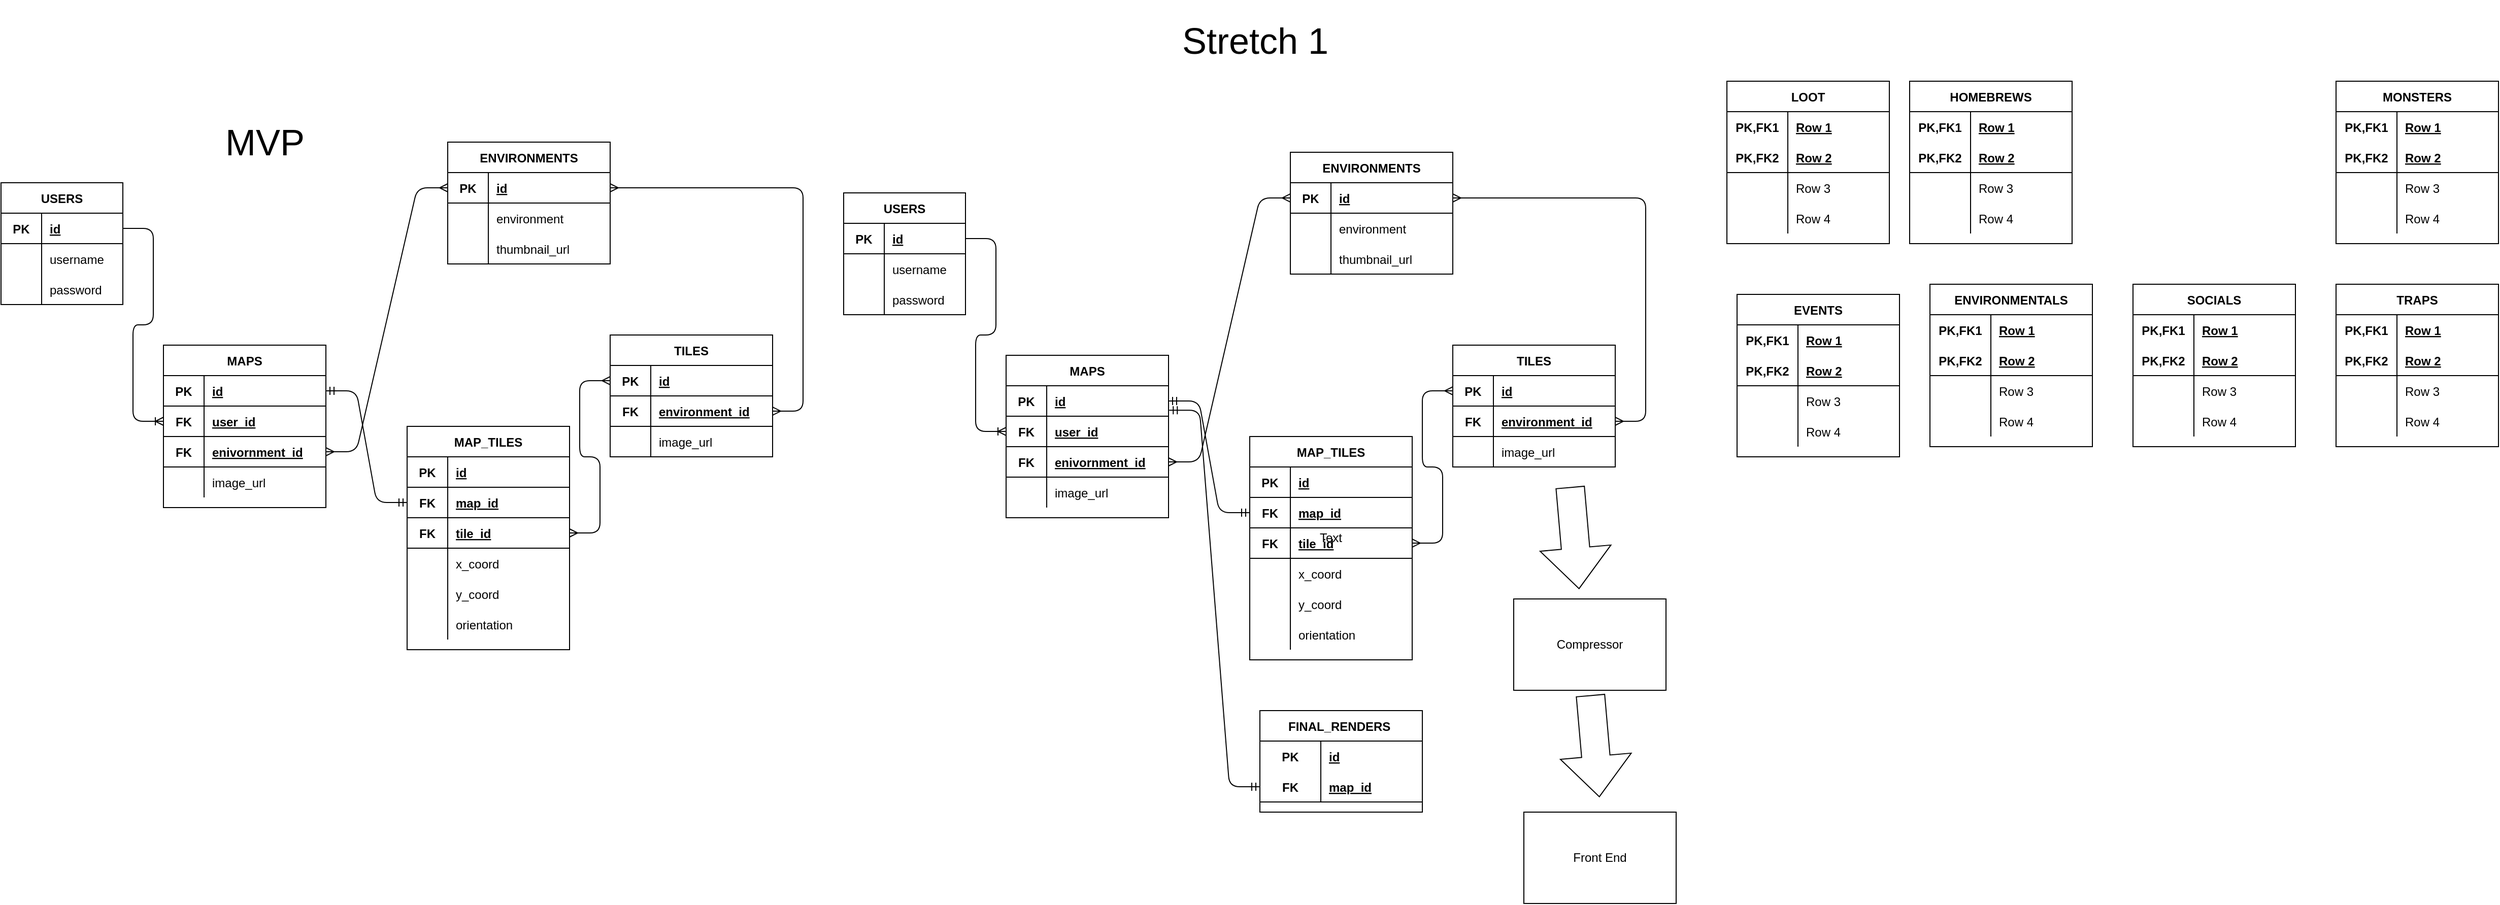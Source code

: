 <mxfile version="14.2.9" type="github">
  <diagram id="IU9k9IsCL6-yrhxB71Tl" name="Page-1">
    <mxGraphModel dx="891" dy="919" grid="1" gridSize="10" guides="1" tooltips="1" connect="1" arrows="1" fold="1" page="1" pageScale="1" pageWidth="850" pageHeight="1100" math="0" shadow="0">
      <root>
        <mxCell id="0" />
        <mxCell id="1" parent="0" />
        <mxCell id="Lhnc8AMze0dyRJPqVc5a-11" value="USERS" style="shape=table;startSize=30;container=1;collapsible=1;childLayout=tableLayout;fixedRows=1;rowLines=0;fontStyle=1;align=center;resizeLast=1;" vertex="1" parent="1">
          <mxGeometry x="40" y="280" width="120" height="120" as="geometry" />
        </mxCell>
        <mxCell id="Lhnc8AMze0dyRJPqVc5a-15" value="" style="shape=partialRectangle;collapsible=0;dropTarget=0;pointerEvents=0;fillColor=none;top=0;left=0;bottom=1;right=0;points=[[0,0.5],[1,0.5]];portConstraint=eastwest;" vertex="1" parent="Lhnc8AMze0dyRJPqVc5a-11">
          <mxGeometry y="30" width="120" height="30" as="geometry" />
        </mxCell>
        <mxCell id="Lhnc8AMze0dyRJPqVc5a-16" value="PK" style="shape=partialRectangle;connectable=0;fillColor=none;top=0;left=0;bottom=0;right=0;fontStyle=1;overflow=hidden;" vertex="1" parent="Lhnc8AMze0dyRJPqVc5a-15">
          <mxGeometry width="40" height="30" as="geometry" />
        </mxCell>
        <mxCell id="Lhnc8AMze0dyRJPqVc5a-17" value="id" style="shape=partialRectangle;connectable=0;fillColor=none;top=0;left=0;bottom=0;right=0;align=left;spacingLeft=6;fontStyle=5;overflow=hidden;" vertex="1" parent="Lhnc8AMze0dyRJPqVc5a-15">
          <mxGeometry x="40" width="80" height="30" as="geometry" />
        </mxCell>
        <mxCell id="Lhnc8AMze0dyRJPqVc5a-18" value="" style="shape=partialRectangle;collapsible=0;dropTarget=0;pointerEvents=0;fillColor=none;top=0;left=0;bottom=0;right=0;points=[[0,0.5],[1,0.5]];portConstraint=eastwest;" vertex="1" parent="Lhnc8AMze0dyRJPqVc5a-11">
          <mxGeometry y="60" width="120" height="30" as="geometry" />
        </mxCell>
        <mxCell id="Lhnc8AMze0dyRJPqVc5a-19" value="" style="shape=partialRectangle;connectable=0;fillColor=none;top=0;left=0;bottom=0;right=0;editable=1;overflow=hidden;" vertex="1" parent="Lhnc8AMze0dyRJPqVc5a-18">
          <mxGeometry width="40" height="30" as="geometry" />
        </mxCell>
        <mxCell id="Lhnc8AMze0dyRJPqVc5a-20" value="username" style="shape=partialRectangle;connectable=0;fillColor=none;top=0;left=0;bottom=0;right=0;align=left;spacingLeft=6;overflow=hidden;" vertex="1" parent="Lhnc8AMze0dyRJPqVc5a-18">
          <mxGeometry x="40" width="80" height="30" as="geometry" />
        </mxCell>
        <mxCell id="Lhnc8AMze0dyRJPqVc5a-21" value="" style="shape=partialRectangle;collapsible=0;dropTarget=0;pointerEvents=0;fillColor=none;top=0;left=0;bottom=0;right=0;points=[[0,0.5],[1,0.5]];portConstraint=eastwest;" vertex="1" parent="Lhnc8AMze0dyRJPqVc5a-11">
          <mxGeometry y="90" width="120" height="30" as="geometry" />
        </mxCell>
        <mxCell id="Lhnc8AMze0dyRJPqVc5a-22" value="" style="shape=partialRectangle;connectable=0;fillColor=none;top=0;left=0;bottom=0;right=0;editable=1;overflow=hidden;" vertex="1" parent="Lhnc8AMze0dyRJPqVc5a-21">
          <mxGeometry width="40" height="30" as="geometry" />
        </mxCell>
        <mxCell id="Lhnc8AMze0dyRJPqVc5a-23" value="password" style="shape=partialRectangle;connectable=0;fillColor=none;top=0;left=0;bottom=0;right=0;align=left;spacingLeft=6;overflow=hidden;" vertex="1" parent="Lhnc8AMze0dyRJPqVc5a-21">
          <mxGeometry x="40" width="80" height="30" as="geometry" />
        </mxCell>
        <mxCell id="Lhnc8AMze0dyRJPqVc5a-24" value="TILES" style="shape=table;startSize=30;container=1;collapsible=1;childLayout=tableLayout;fixedRows=1;rowLines=0;fontStyle=1;align=center;resizeLast=1;" vertex="1" parent="1">
          <mxGeometry x="640" y="430" width="160" height="120" as="geometry" />
        </mxCell>
        <mxCell id="Lhnc8AMze0dyRJPqVc5a-28" value="" style="shape=partialRectangle;collapsible=0;dropTarget=0;pointerEvents=0;fillColor=none;top=0;left=0;bottom=1;right=0;points=[[0,0.5],[1,0.5]];portConstraint=eastwest;" vertex="1" parent="Lhnc8AMze0dyRJPqVc5a-24">
          <mxGeometry y="30" width="160" height="30" as="geometry" />
        </mxCell>
        <mxCell id="Lhnc8AMze0dyRJPqVc5a-29" value="PK" style="shape=partialRectangle;connectable=0;fillColor=none;top=0;left=0;bottom=0;right=0;fontStyle=1;overflow=hidden;" vertex="1" parent="Lhnc8AMze0dyRJPqVc5a-28">
          <mxGeometry width="40" height="30" as="geometry" />
        </mxCell>
        <mxCell id="Lhnc8AMze0dyRJPqVc5a-30" value="id" style="shape=partialRectangle;connectable=0;fillColor=none;top=0;left=0;bottom=0;right=0;align=left;spacingLeft=6;fontStyle=5;overflow=hidden;" vertex="1" parent="Lhnc8AMze0dyRJPqVc5a-28">
          <mxGeometry x="40" width="120" height="30" as="geometry" />
        </mxCell>
        <mxCell id="Lhnc8AMze0dyRJPqVc5a-113" value="" style="shape=partialRectangle;collapsible=0;dropTarget=0;pointerEvents=0;fillColor=none;top=0;left=0;bottom=1;right=0;points=[[0,0.5],[1,0.5]];portConstraint=eastwest;" vertex="1" parent="Lhnc8AMze0dyRJPqVc5a-24">
          <mxGeometry y="60" width="160" height="30" as="geometry" />
        </mxCell>
        <mxCell id="Lhnc8AMze0dyRJPqVc5a-114" value="FK" style="shape=partialRectangle;connectable=0;fillColor=none;top=0;left=0;bottom=0;right=0;fontStyle=1;overflow=hidden;" vertex="1" parent="Lhnc8AMze0dyRJPqVc5a-113">
          <mxGeometry width="40" height="30" as="geometry" />
        </mxCell>
        <mxCell id="Lhnc8AMze0dyRJPqVc5a-115" value="environment_id" style="shape=partialRectangle;connectable=0;fillColor=none;top=0;left=0;bottom=0;right=0;align=left;spacingLeft=6;fontStyle=5;overflow=hidden;" vertex="1" parent="Lhnc8AMze0dyRJPqVc5a-113">
          <mxGeometry x="40" width="120" height="30" as="geometry" />
        </mxCell>
        <mxCell id="Lhnc8AMze0dyRJPqVc5a-45" value="" style="shape=partialRectangle;collapsible=0;dropTarget=0;pointerEvents=0;fillColor=none;top=0;left=0;bottom=0;right=0;points=[[0,0.5],[1,0.5]];portConstraint=eastwest;" vertex="1" parent="Lhnc8AMze0dyRJPqVc5a-24">
          <mxGeometry y="90" width="160" height="30" as="geometry" />
        </mxCell>
        <mxCell id="Lhnc8AMze0dyRJPqVc5a-46" value="" style="shape=partialRectangle;connectable=0;fillColor=none;top=0;left=0;bottom=0;right=0;editable=1;overflow=hidden;" vertex="1" parent="Lhnc8AMze0dyRJPqVc5a-45">
          <mxGeometry width="40" height="30" as="geometry" />
        </mxCell>
        <mxCell id="Lhnc8AMze0dyRJPqVc5a-47" value="image_url" style="shape=partialRectangle;connectable=0;fillColor=none;top=0;left=0;bottom=0;right=0;align=left;spacingLeft=6;overflow=hidden;" vertex="1" parent="Lhnc8AMze0dyRJPqVc5a-45">
          <mxGeometry x="40" width="120" height="30" as="geometry" />
        </mxCell>
        <mxCell id="Lhnc8AMze0dyRJPqVc5a-48" value="MAPS" style="shape=table;startSize=30;container=1;collapsible=1;childLayout=tableLayout;fixedRows=1;rowLines=0;fontStyle=1;align=center;resizeLast=1;" vertex="1" parent="1">
          <mxGeometry x="200" y="440" width="160" height="160" as="geometry" />
        </mxCell>
        <mxCell id="Lhnc8AMze0dyRJPqVc5a-58" value="" style="shape=partialRectangle;collapsible=0;dropTarget=0;pointerEvents=0;fillColor=none;top=0;left=0;bottom=1;right=0;points=[[0,0.5],[1,0.5]];portConstraint=eastwest;" vertex="1" parent="Lhnc8AMze0dyRJPqVc5a-48">
          <mxGeometry y="30" width="160" height="30" as="geometry" />
        </mxCell>
        <mxCell id="Lhnc8AMze0dyRJPqVc5a-59" value="PK" style="shape=partialRectangle;connectable=0;fillColor=none;top=0;left=0;bottom=0;right=0;fontStyle=1;overflow=hidden;" vertex="1" parent="Lhnc8AMze0dyRJPqVc5a-58">
          <mxGeometry width="40" height="30" as="geometry" />
        </mxCell>
        <mxCell id="Lhnc8AMze0dyRJPqVc5a-60" value="id" style="shape=partialRectangle;connectable=0;fillColor=none;top=0;left=0;bottom=0;right=0;align=left;spacingLeft=6;fontStyle=5;overflow=hidden;" vertex="1" parent="Lhnc8AMze0dyRJPqVc5a-58">
          <mxGeometry x="40" width="120" height="30" as="geometry" />
        </mxCell>
        <mxCell id="Lhnc8AMze0dyRJPqVc5a-49" value="" style="shape=partialRectangle;collapsible=0;dropTarget=0;pointerEvents=0;fillColor=none;top=0;left=0;bottom=1;right=0;points=[[0,0.5],[1,0.5]];portConstraint=eastwest;" vertex="1" parent="Lhnc8AMze0dyRJPqVc5a-48">
          <mxGeometry y="60" width="160" height="30" as="geometry" />
        </mxCell>
        <mxCell id="Lhnc8AMze0dyRJPqVc5a-50" value="FK" style="shape=partialRectangle;connectable=0;fillColor=none;top=0;left=0;bottom=0;right=0;fontStyle=1;overflow=hidden;" vertex="1" parent="Lhnc8AMze0dyRJPqVc5a-49">
          <mxGeometry width="40" height="30" as="geometry" />
        </mxCell>
        <mxCell id="Lhnc8AMze0dyRJPqVc5a-51" value="user_id" style="shape=partialRectangle;connectable=0;fillColor=none;top=0;left=0;bottom=0;right=0;align=left;spacingLeft=6;fontStyle=5;overflow=hidden;" vertex="1" parent="Lhnc8AMze0dyRJPqVc5a-49">
          <mxGeometry x="40" width="120" height="30" as="geometry" />
        </mxCell>
        <mxCell id="Lhnc8AMze0dyRJPqVc5a-107" value="" style="shape=partialRectangle;collapsible=0;dropTarget=0;pointerEvents=0;fillColor=none;top=0;left=0;bottom=1;right=0;points=[[0,0.5],[1,0.5]];portConstraint=eastwest;" vertex="1" parent="Lhnc8AMze0dyRJPqVc5a-48">
          <mxGeometry y="90" width="160" height="30" as="geometry" />
        </mxCell>
        <mxCell id="Lhnc8AMze0dyRJPqVc5a-108" value="FK" style="shape=partialRectangle;connectable=0;fillColor=none;top=0;left=0;bottom=0;right=0;fontStyle=1;overflow=hidden;" vertex="1" parent="Lhnc8AMze0dyRJPqVc5a-107">
          <mxGeometry width="40" height="30" as="geometry" />
        </mxCell>
        <mxCell id="Lhnc8AMze0dyRJPqVc5a-109" value="enivornment_id" style="shape=partialRectangle;connectable=0;fillColor=none;top=0;left=0;bottom=0;right=0;align=left;spacingLeft=6;fontStyle=5;overflow=hidden;" vertex="1" parent="Lhnc8AMze0dyRJPqVc5a-107">
          <mxGeometry x="40" width="120" height="30" as="geometry" />
        </mxCell>
        <mxCell id="Lhnc8AMze0dyRJPqVc5a-55" value="" style="shape=partialRectangle;collapsible=0;dropTarget=0;pointerEvents=0;fillColor=none;top=0;left=0;bottom=0;right=0;points=[[0,0.5],[1,0.5]];portConstraint=eastwest;" vertex="1" parent="Lhnc8AMze0dyRJPqVc5a-48">
          <mxGeometry y="120" width="160" height="30" as="geometry" />
        </mxCell>
        <mxCell id="Lhnc8AMze0dyRJPqVc5a-56" value="" style="shape=partialRectangle;connectable=0;fillColor=none;top=0;left=0;bottom=0;right=0;editable=1;overflow=hidden;" vertex="1" parent="Lhnc8AMze0dyRJPqVc5a-55">
          <mxGeometry width="40" height="30" as="geometry" />
        </mxCell>
        <mxCell id="Lhnc8AMze0dyRJPqVc5a-57" value="image_url" style="shape=partialRectangle;connectable=0;fillColor=none;top=0;left=0;bottom=0;right=0;align=left;spacingLeft=6;overflow=hidden;" vertex="1" parent="Lhnc8AMze0dyRJPqVc5a-55">
          <mxGeometry x="40" width="120" height="30" as="geometry" />
        </mxCell>
        <mxCell id="Lhnc8AMze0dyRJPqVc5a-61" value="MAP_TILES" style="shape=table;startSize=30;container=1;collapsible=1;childLayout=tableLayout;fixedRows=1;rowLines=0;fontStyle=1;align=center;resizeLast=1;" vertex="1" parent="1">
          <mxGeometry x="440" y="520" width="160" height="220" as="geometry" />
        </mxCell>
        <mxCell id="Lhnc8AMze0dyRJPqVc5a-62" value="" style="shape=partialRectangle;collapsible=0;dropTarget=0;pointerEvents=0;fillColor=none;top=0;left=0;bottom=1;right=0;points=[[0,0.5],[1,0.5]];portConstraint=eastwest;" vertex="1" parent="Lhnc8AMze0dyRJPqVc5a-61">
          <mxGeometry y="30" width="160" height="30" as="geometry" />
        </mxCell>
        <mxCell id="Lhnc8AMze0dyRJPqVc5a-63" value="PK" style="shape=partialRectangle;connectable=0;fillColor=none;top=0;left=0;bottom=0;right=0;fontStyle=1;overflow=hidden;" vertex="1" parent="Lhnc8AMze0dyRJPqVc5a-62">
          <mxGeometry width="40" height="30" as="geometry" />
        </mxCell>
        <mxCell id="Lhnc8AMze0dyRJPqVc5a-64" value="id" style="shape=partialRectangle;connectable=0;fillColor=none;top=0;left=0;bottom=0;right=0;align=left;spacingLeft=6;fontStyle=5;overflow=hidden;" vertex="1" parent="Lhnc8AMze0dyRJPqVc5a-62">
          <mxGeometry x="40" width="120" height="30" as="geometry" />
        </mxCell>
        <mxCell id="Lhnc8AMze0dyRJPqVc5a-65" value="" style="shape=partialRectangle;collapsible=0;dropTarget=0;pointerEvents=0;fillColor=none;top=0;left=0;bottom=1;right=0;points=[[0,0.5],[1,0.5]];portConstraint=eastwest;" vertex="1" parent="Lhnc8AMze0dyRJPqVc5a-61">
          <mxGeometry y="60" width="160" height="30" as="geometry" />
        </mxCell>
        <mxCell id="Lhnc8AMze0dyRJPqVc5a-66" value="FK" style="shape=partialRectangle;connectable=0;fillColor=none;top=0;left=0;bottom=0;right=0;fontStyle=1;overflow=hidden;" vertex="1" parent="Lhnc8AMze0dyRJPqVc5a-65">
          <mxGeometry width="40" height="30" as="geometry" />
        </mxCell>
        <mxCell id="Lhnc8AMze0dyRJPqVc5a-67" value="map_id" style="shape=partialRectangle;connectable=0;fillColor=none;top=0;left=0;bottom=0;right=0;align=left;spacingLeft=6;fontStyle=5;overflow=hidden;" vertex="1" parent="Lhnc8AMze0dyRJPqVc5a-65">
          <mxGeometry x="40" width="120" height="30" as="geometry" />
        </mxCell>
        <mxCell id="Lhnc8AMze0dyRJPqVc5a-77" value="" style="shape=partialRectangle;collapsible=0;dropTarget=0;pointerEvents=0;fillColor=none;top=0;left=0;bottom=1;right=0;points=[[0,0.5],[1,0.5]];portConstraint=eastwest;" vertex="1" parent="Lhnc8AMze0dyRJPqVc5a-61">
          <mxGeometry y="90" width="160" height="30" as="geometry" />
        </mxCell>
        <mxCell id="Lhnc8AMze0dyRJPqVc5a-78" value="FK" style="shape=partialRectangle;connectable=0;fillColor=none;top=0;left=0;bottom=0;right=0;fontStyle=1;overflow=hidden;" vertex="1" parent="Lhnc8AMze0dyRJPqVc5a-77">
          <mxGeometry width="40" height="30" as="geometry" />
        </mxCell>
        <mxCell id="Lhnc8AMze0dyRJPqVc5a-79" value="tile_id" style="shape=partialRectangle;connectable=0;fillColor=none;top=0;left=0;bottom=0;right=0;align=left;spacingLeft=6;fontStyle=5;overflow=hidden;" vertex="1" parent="Lhnc8AMze0dyRJPqVc5a-77">
          <mxGeometry x="40" width="120" height="30" as="geometry" />
        </mxCell>
        <mxCell id="Lhnc8AMze0dyRJPqVc5a-68" value="" style="shape=partialRectangle;collapsible=0;dropTarget=0;pointerEvents=0;fillColor=none;top=0;left=0;bottom=0;right=0;points=[[0,0.5],[1,0.5]];portConstraint=eastwest;" vertex="1" parent="Lhnc8AMze0dyRJPqVc5a-61">
          <mxGeometry y="120" width="160" height="30" as="geometry" />
        </mxCell>
        <mxCell id="Lhnc8AMze0dyRJPqVc5a-69" value="" style="shape=partialRectangle;connectable=0;fillColor=none;top=0;left=0;bottom=0;right=0;editable=1;overflow=hidden;" vertex="1" parent="Lhnc8AMze0dyRJPqVc5a-68">
          <mxGeometry width="40" height="30" as="geometry" />
        </mxCell>
        <mxCell id="Lhnc8AMze0dyRJPqVc5a-70" value="x_coord" style="shape=partialRectangle;connectable=0;fillColor=none;top=0;left=0;bottom=0;right=0;align=left;spacingLeft=6;overflow=hidden;" vertex="1" parent="Lhnc8AMze0dyRJPqVc5a-68">
          <mxGeometry x="40" width="120" height="30" as="geometry" />
        </mxCell>
        <mxCell id="Lhnc8AMze0dyRJPqVc5a-71" value="" style="shape=partialRectangle;collapsible=0;dropTarget=0;pointerEvents=0;fillColor=none;top=0;left=0;bottom=0;right=0;points=[[0,0.5],[1,0.5]];portConstraint=eastwest;" vertex="1" parent="Lhnc8AMze0dyRJPqVc5a-61">
          <mxGeometry y="150" width="160" height="30" as="geometry" />
        </mxCell>
        <mxCell id="Lhnc8AMze0dyRJPqVc5a-72" value="" style="shape=partialRectangle;connectable=0;fillColor=none;top=0;left=0;bottom=0;right=0;editable=1;overflow=hidden;" vertex="1" parent="Lhnc8AMze0dyRJPqVc5a-71">
          <mxGeometry width="40" height="30" as="geometry" />
        </mxCell>
        <mxCell id="Lhnc8AMze0dyRJPqVc5a-73" value="y_coord" style="shape=partialRectangle;connectable=0;fillColor=none;top=0;left=0;bottom=0;right=0;align=left;spacingLeft=6;overflow=hidden;" vertex="1" parent="Lhnc8AMze0dyRJPqVc5a-71">
          <mxGeometry x="40" width="120" height="30" as="geometry" />
        </mxCell>
        <mxCell id="Lhnc8AMze0dyRJPqVc5a-80" value="" style="shape=partialRectangle;collapsible=0;dropTarget=0;pointerEvents=0;fillColor=none;top=0;left=0;bottom=0;right=0;points=[[0,0.5],[1,0.5]];portConstraint=eastwest;" vertex="1" parent="Lhnc8AMze0dyRJPqVc5a-61">
          <mxGeometry y="180" width="160" height="30" as="geometry" />
        </mxCell>
        <mxCell id="Lhnc8AMze0dyRJPqVc5a-81" value="" style="shape=partialRectangle;connectable=0;fillColor=none;top=0;left=0;bottom=0;right=0;editable=1;overflow=hidden;" vertex="1" parent="Lhnc8AMze0dyRJPqVc5a-80">
          <mxGeometry width="40" height="30" as="geometry" />
        </mxCell>
        <mxCell id="Lhnc8AMze0dyRJPqVc5a-82" value="orientation" style="shape=partialRectangle;connectable=0;fillColor=none;top=0;left=0;bottom=0;right=0;align=left;spacingLeft=6;overflow=hidden;" vertex="1" parent="Lhnc8AMze0dyRJPqVc5a-80">
          <mxGeometry x="40" width="120" height="30" as="geometry" />
        </mxCell>
        <mxCell id="Lhnc8AMze0dyRJPqVc5a-86" value="" style="edgeStyle=entityRelationEdgeStyle;fontSize=12;html=1;endArrow=ERoneToMany;" edge="1" parent="1" source="Lhnc8AMze0dyRJPqVc5a-15">
          <mxGeometry width="100" height="100" relative="1" as="geometry">
            <mxPoint x="130" y="320" as="sourcePoint" />
            <mxPoint x="200" y="515" as="targetPoint" />
          </mxGeometry>
        </mxCell>
        <mxCell id="Lhnc8AMze0dyRJPqVc5a-89" value="&lt;font style=&quot;font-size: 36px&quot;&gt;MVP&lt;/font&gt;" style="text;html=1;strokeColor=none;fillColor=none;align=center;verticalAlign=middle;whiteSpace=wrap;rounded=0;" vertex="1" parent="1">
          <mxGeometry x="240" y="200" width="120" height="80" as="geometry" />
        </mxCell>
        <mxCell id="Lhnc8AMze0dyRJPqVc5a-91" value="" style="edgeStyle=entityRelationEdgeStyle;fontSize=12;html=1;endArrow=ERmandOne;startArrow=ERmandOne;entryX=0;entryY=0.5;entryDx=0;entryDy=0;exitX=1;exitY=0.5;exitDx=0;exitDy=0;" edge="1" parent="1" source="Lhnc8AMze0dyRJPqVc5a-58" target="Lhnc8AMze0dyRJPqVc5a-65">
          <mxGeometry width="100" height="100" relative="1" as="geometry">
            <mxPoint x="370" y="510" as="sourcePoint" />
            <mxPoint x="470" y="410" as="targetPoint" />
          </mxGeometry>
        </mxCell>
        <mxCell id="Lhnc8AMze0dyRJPqVc5a-93" value="" style="edgeStyle=entityRelationEdgeStyle;fontSize=12;html=1;endArrow=ERmany;startArrow=ERmany;entryX=0;entryY=0.5;entryDx=0;entryDy=0;exitX=1;exitY=0.5;exitDx=0;exitDy=0;" edge="1" parent="1" source="Lhnc8AMze0dyRJPqVc5a-77" target="Lhnc8AMze0dyRJPqVc5a-28">
          <mxGeometry width="100" height="100" relative="1" as="geometry">
            <mxPoint x="370" y="510" as="sourcePoint" />
            <mxPoint x="470" y="410" as="targetPoint" />
          </mxGeometry>
        </mxCell>
        <mxCell id="Lhnc8AMze0dyRJPqVc5a-94" value="ENVIRONMENTS" style="shape=table;startSize=30;container=1;collapsible=1;childLayout=tableLayout;fixedRows=1;rowLines=0;fontStyle=1;align=center;resizeLast=1;" vertex="1" parent="1">
          <mxGeometry x="480" y="240" width="160" height="120" as="geometry" />
        </mxCell>
        <mxCell id="Lhnc8AMze0dyRJPqVc5a-95" value="" style="shape=partialRectangle;collapsible=0;dropTarget=0;pointerEvents=0;fillColor=none;top=0;left=0;bottom=1;right=0;points=[[0,0.5],[1,0.5]];portConstraint=eastwest;" vertex="1" parent="Lhnc8AMze0dyRJPqVc5a-94">
          <mxGeometry y="30" width="160" height="30" as="geometry" />
        </mxCell>
        <mxCell id="Lhnc8AMze0dyRJPqVc5a-96" value="PK" style="shape=partialRectangle;connectable=0;fillColor=none;top=0;left=0;bottom=0;right=0;fontStyle=1;overflow=hidden;" vertex="1" parent="Lhnc8AMze0dyRJPqVc5a-95">
          <mxGeometry width="40" height="30" as="geometry" />
        </mxCell>
        <mxCell id="Lhnc8AMze0dyRJPqVc5a-97" value="id" style="shape=partialRectangle;connectable=0;fillColor=none;top=0;left=0;bottom=0;right=0;align=left;spacingLeft=6;fontStyle=5;overflow=hidden;" vertex="1" parent="Lhnc8AMze0dyRJPqVc5a-95">
          <mxGeometry x="40" width="120" height="30" as="geometry" />
        </mxCell>
        <mxCell id="Lhnc8AMze0dyRJPqVc5a-101" value="" style="shape=partialRectangle;collapsible=0;dropTarget=0;pointerEvents=0;fillColor=none;top=0;left=0;bottom=0;right=0;points=[[0,0.5],[1,0.5]];portConstraint=eastwest;" vertex="1" parent="Lhnc8AMze0dyRJPqVc5a-94">
          <mxGeometry y="60" width="160" height="30" as="geometry" />
        </mxCell>
        <mxCell id="Lhnc8AMze0dyRJPqVc5a-102" value="" style="shape=partialRectangle;connectable=0;fillColor=none;top=0;left=0;bottom=0;right=0;editable=1;overflow=hidden;" vertex="1" parent="Lhnc8AMze0dyRJPqVc5a-101">
          <mxGeometry width="40" height="30" as="geometry" />
        </mxCell>
        <mxCell id="Lhnc8AMze0dyRJPqVc5a-103" value="environment" style="shape=partialRectangle;connectable=0;fillColor=none;top=0;left=0;bottom=0;right=0;align=left;spacingLeft=6;overflow=hidden;" vertex="1" parent="Lhnc8AMze0dyRJPqVc5a-101">
          <mxGeometry x="40" width="120" height="30" as="geometry" />
        </mxCell>
        <mxCell id="Lhnc8AMze0dyRJPqVc5a-118" value="" style="shape=partialRectangle;collapsible=0;dropTarget=0;pointerEvents=0;fillColor=none;top=0;left=0;bottom=0;right=0;points=[[0,0.5],[1,0.5]];portConstraint=eastwest;" vertex="1" parent="Lhnc8AMze0dyRJPqVc5a-94">
          <mxGeometry y="90" width="160" height="30" as="geometry" />
        </mxCell>
        <mxCell id="Lhnc8AMze0dyRJPqVc5a-119" value="" style="shape=partialRectangle;connectable=0;fillColor=none;top=0;left=0;bottom=0;right=0;editable=1;overflow=hidden;" vertex="1" parent="Lhnc8AMze0dyRJPqVc5a-118">
          <mxGeometry width="40" height="30" as="geometry" />
        </mxCell>
        <mxCell id="Lhnc8AMze0dyRJPqVc5a-120" value="thumbnail_url" style="shape=partialRectangle;connectable=0;fillColor=none;top=0;left=0;bottom=0;right=0;align=left;spacingLeft=6;overflow=hidden;" vertex="1" parent="Lhnc8AMze0dyRJPqVc5a-118">
          <mxGeometry x="40" width="120" height="30" as="geometry" />
        </mxCell>
        <mxCell id="Lhnc8AMze0dyRJPqVc5a-116" value="" style="edgeStyle=entityRelationEdgeStyle;fontSize=12;html=1;endArrow=ERmany;startArrow=ERmany;entryX=0;entryY=0.5;entryDx=0;entryDy=0;exitX=1;exitY=0.5;exitDx=0;exitDy=0;" edge="1" parent="1" source="Lhnc8AMze0dyRJPqVc5a-107" target="Lhnc8AMze0dyRJPqVc5a-95">
          <mxGeometry width="100" height="100" relative="1" as="geometry">
            <mxPoint x="370" y="510" as="sourcePoint" />
            <mxPoint x="470" y="410" as="targetPoint" />
          </mxGeometry>
        </mxCell>
        <mxCell id="Lhnc8AMze0dyRJPqVc5a-117" value="" style="edgeStyle=entityRelationEdgeStyle;fontSize=12;html=1;endArrow=ERmany;startArrow=ERmany;entryX=1;entryY=0.5;entryDx=0;entryDy=0;" edge="1" parent="1" target="Lhnc8AMze0dyRJPqVc5a-95">
          <mxGeometry width="100" height="100" relative="1" as="geometry">
            <mxPoint x="800" y="505" as="sourcePoint" />
            <mxPoint x="820" y="230" as="targetPoint" />
          </mxGeometry>
        </mxCell>
        <mxCell id="Lhnc8AMze0dyRJPqVc5a-121" value="MONSTERS" style="shape=table;startSize=30;container=1;collapsible=1;childLayout=tableLayout;fixedRows=1;rowLines=0;fontStyle=1;align=center;resizeLast=1;" vertex="1" parent="1">
          <mxGeometry x="2340" y="180" width="160" height="160" as="geometry" />
        </mxCell>
        <mxCell id="Lhnc8AMze0dyRJPqVc5a-122" value="" style="shape=partialRectangle;collapsible=0;dropTarget=0;pointerEvents=0;fillColor=none;top=0;left=0;bottom=0;right=0;points=[[0,0.5],[1,0.5]];portConstraint=eastwest;" vertex="1" parent="Lhnc8AMze0dyRJPqVc5a-121">
          <mxGeometry y="30" width="160" height="30" as="geometry" />
        </mxCell>
        <mxCell id="Lhnc8AMze0dyRJPqVc5a-123" value="PK,FK1" style="shape=partialRectangle;connectable=0;fillColor=none;top=0;left=0;bottom=0;right=0;fontStyle=1;overflow=hidden;" vertex="1" parent="Lhnc8AMze0dyRJPqVc5a-122">
          <mxGeometry width="60" height="30" as="geometry" />
        </mxCell>
        <mxCell id="Lhnc8AMze0dyRJPqVc5a-124" value="Row 1" style="shape=partialRectangle;connectable=0;fillColor=none;top=0;left=0;bottom=0;right=0;align=left;spacingLeft=6;fontStyle=5;overflow=hidden;" vertex="1" parent="Lhnc8AMze0dyRJPqVc5a-122">
          <mxGeometry x="60" width="100" height="30" as="geometry" />
        </mxCell>
        <mxCell id="Lhnc8AMze0dyRJPqVc5a-125" value="" style="shape=partialRectangle;collapsible=0;dropTarget=0;pointerEvents=0;fillColor=none;top=0;left=0;bottom=1;right=0;points=[[0,0.5],[1,0.5]];portConstraint=eastwest;" vertex="1" parent="Lhnc8AMze0dyRJPqVc5a-121">
          <mxGeometry y="60" width="160" height="30" as="geometry" />
        </mxCell>
        <mxCell id="Lhnc8AMze0dyRJPqVc5a-126" value="PK,FK2" style="shape=partialRectangle;connectable=0;fillColor=none;top=0;left=0;bottom=0;right=0;fontStyle=1;overflow=hidden;" vertex="1" parent="Lhnc8AMze0dyRJPqVc5a-125">
          <mxGeometry width="60" height="30" as="geometry" />
        </mxCell>
        <mxCell id="Lhnc8AMze0dyRJPqVc5a-127" value="Row 2" style="shape=partialRectangle;connectable=0;fillColor=none;top=0;left=0;bottom=0;right=0;align=left;spacingLeft=6;fontStyle=5;overflow=hidden;" vertex="1" parent="Lhnc8AMze0dyRJPqVc5a-125">
          <mxGeometry x="60" width="100" height="30" as="geometry" />
        </mxCell>
        <mxCell id="Lhnc8AMze0dyRJPqVc5a-128" value="" style="shape=partialRectangle;collapsible=0;dropTarget=0;pointerEvents=0;fillColor=none;top=0;left=0;bottom=0;right=0;points=[[0,0.5],[1,0.5]];portConstraint=eastwest;" vertex="1" parent="Lhnc8AMze0dyRJPqVc5a-121">
          <mxGeometry y="90" width="160" height="30" as="geometry" />
        </mxCell>
        <mxCell id="Lhnc8AMze0dyRJPqVc5a-129" value="" style="shape=partialRectangle;connectable=0;fillColor=none;top=0;left=0;bottom=0;right=0;editable=1;overflow=hidden;" vertex="1" parent="Lhnc8AMze0dyRJPqVc5a-128">
          <mxGeometry width="60" height="30" as="geometry" />
        </mxCell>
        <mxCell id="Lhnc8AMze0dyRJPqVc5a-130" value="Row 3" style="shape=partialRectangle;connectable=0;fillColor=none;top=0;left=0;bottom=0;right=0;align=left;spacingLeft=6;overflow=hidden;" vertex="1" parent="Lhnc8AMze0dyRJPqVc5a-128">
          <mxGeometry x="60" width="100" height="30" as="geometry" />
        </mxCell>
        <mxCell id="Lhnc8AMze0dyRJPqVc5a-131" value="" style="shape=partialRectangle;collapsible=0;dropTarget=0;pointerEvents=0;fillColor=none;top=0;left=0;bottom=0;right=0;points=[[0,0.5],[1,0.5]];portConstraint=eastwest;" vertex="1" parent="Lhnc8AMze0dyRJPqVc5a-121">
          <mxGeometry y="120" width="160" height="30" as="geometry" />
        </mxCell>
        <mxCell id="Lhnc8AMze0dyRJPqVc5a-132" value="" style="shape=partialRectangle;connectable=0;fillColor=none;top=0;left=0;bottom=0;right=0;editable=1;overflow=hidden;" vertex="1" parent="Lhnc8AMze0dyRJPqVc5a-131">
          <mxGeometry width="60" height="30" as="geometry" />
        </mxCell>
        <mxCell id="Lhnc8AMze0dyRJPqVc5a-133" value="Row 4" style="shape=partialRectangle;connectable=0;fillColor=none;top=0;left=0;bottom=0;right=0;align=left;spacingLeft=6;overflow=hidden;" vertex="1" parent="Lhnc8AMze0dyRJPqVc5a-131">
          <mxGeometry x="60" width="100" height="30" as="geometry" />
        </mxCell>
        <mxCell id="Lhnc8AMze0dyRJPqVc5a-134" value="&lt;font style=&quot;font-size: 36px&quot;&gt;Stretch 1&lt;/font&gt;" style="text;html=1;strokeColor=none;fillColor=none;align=center;verticalAlign=middle;whiteSpace=wrap;rounded=0;" vertex="1" parent="1">
          <mxGeometry x="1198" y="100" width="155" height="80" as="geometry" />
        </mxCell>
        <mxCell id="Lhnc8AMze0dyRJPqVc5a-135" value="USERS" style="shape=table;startSize=30;container=1;collapsible=1;childLayout=tableLayout;fixedRows=1;rowLines=0;fontStyle=1;align=center;resizeLast=1;" vertex="1" parent="1">
          <mxGeometry x="870" y="290" width="120" height="120" as="geometry" />
        </mxCell>
        <mxCell id="Lhnc8AMze0dyRJPqVc5a-136" value="" style="shape=partialRectangle;collapsible=0;dropTarget=0;pointerEvents=0;fillColor=none;top=0;left=0;bottom=1;right=0;points=[[0,0.5],[1,0.5]];portConstraint=eastwest;" vertex="1" parent="Lhnc8AMze0dyRJPqVc5a-135">
          <mxGeometry y="30" width="120" height="30" as="geometry" />
        </mxCell>
        <mxCell id="Lhnc8AMze0dyRJPqVc5a-137" value="PK" style="shape=partialRectangle;connectable=0;fillColor=none;top=0;left=0;bottom=0;right=0;fontStyle=1;overflow=hidden;" vertex="1" parent="Lhnc8AMze0dyRJPqVc5a-136">
          <mxGeometry width="40" height="30" as="geometry" />
        </mxCell>
        <mxCell id="Lhnc8AMze0dyRJPqVc5a-138" value="id" style="shape=partialRectangle;connectable=0;fillColor=none;top=0;left=0;bottom=0;right=0;align=left;spacingLeft=6;fontStyle=5;overflow=hidden;" vertex="1" parent="Lhnc8AMze0dyRJPqVc5a-136">
          <mxGeometry x="40" width="80" height="30" as="geometry" />
        </mxCell>
        <mxCell id="Lhnc8AMze0dyRJPqVc5a-139" value="" style="shape=partialRectangle;collapsible=0;dropTarget=0;pointerEvents=0;fillColor=none;top=0;left=0;bottom=0;right=0;points=[[0,0.5],[1,0.5]];portConstraint=eastwest;" vertex="1" parent="Lhnc8AMze0dyRJPqVc5a-135">
          <mxGeometry y="60" width="120" height="30" as="geometry" />
        </mxCell>
        <mxCell id="Lhnc8AMze0dyRJPqVc5a-140" value="" style="shape=partialRectangle;connectable=0;fillColor=none;top=0;left=0;bottom=0;right=0;editable=1;overflow=hidden;" vertex="1" parent="Lhnc8AMze0dyRJPqVc5a-139">
          <mxGeometry width="40" height="30" as="geometry" />
        </mxCell>
        <mxCell id="Lhnc8AMze0dyRJPqVc5a-141" value="username" style="shape=partialRectangle;connectable=0;fillColor=none;top=0;left=0;bottom=0;right=0;align=left;spacingLeft=6;overflow=hidden;" vertex="1" parent="Lhnc8AMze0dyRJPqVc5a-139">
          <mxGeometry x="40" width="80" height="30" as="geometry" />
        </mxCell>
        <mxCell id="Lhnc8AMze0dyRJPqVc5a-142" value="" style="shape=partialRectangle;collapsible=0;dropTarget=0;pointerEvents=0;fillColor=none;top=0;left=0;bottom=0;right=0;points=[[0,0.5],[1,0.5]];portConstraint=eastwest;" vertex="1" parent="Lhnc8AMze0dyRJPqVc5a-135">
          <mxGeometry y="90" width="120" height="30" as="geometry" />
        </mxCell>
        <mxCell id="Lhnc8AMze0dyRJPqVc5a-143" value="" style="shape=partialRectangle;connectable=0;fillColor=none;top=0;left=0;bottom=0;right=0;editable=1;overflow=hidden;" vertex="1" parent="Lhnc8AMze0dyRJPqVc5a-142">
          <mxGeometry width="40" height="30" as="geometry" />
        </mxCell>
        <mxCell id="Lhnc8AMze0dyRJPqVc5a-144" value="password" style="shape=partialRectangle;connectable=0;fillColor=none;top=0;left=0;bottom=0;right=0;align=left;spacingLeft=6;overflow=hidden;" vertex="1" parent="Lhnc8AMze0dyRJPqVc5a-142">
          <mxGeometry x="40" width="80" height="30" as="geometry" />
        </mxCell>
        <mxCell id="Lhnc8AMze0dyRJPqVc5a-145" value="TILES" style="shape=table;startSize=30;container=1;collapsible=1;childLayout=tableLayout;fixedRows=1;rowLines=0;fontStyle=1;align=center;resizeLast=1;" vertex="1" parent="1">
          <mxGeometry x="1470" y="440" width="160" height="120" as="geometry" />
        </mxCell>
        <mxCell id="Lhnc8AMze0dyRJPqVc5a-146" value="" style="shape=partialRectangle;collapsible=0;dropTarget=0;pointerEvents=0;fillColor=none;top=0;left=0;bottom=1;right=0;points=[[0,0.5],[1,0.5]];portConstraint=eastwest;" vertex="1" parent="Lhnc8AMze0dyRJPqVc5a-145">
          <mxGeometry y="30" width="160" height="30" as="geometry" />
        </mxCell>
        <mxCell id="Lhnc8AMze0dyRJPqVc5a-147" value="PK" style="shape=partialRectangle;connectable=0;fillColor=none;top=0;left=0;bottom=0;right=0;fontStyle=1;overflow=hidden;" vertex="1" parent="Lhnc8AMze0dyRJPqVc5a-146">
          <mxGeometry width="40" height="30" as="geometry" />
        </mxCell>
        <mxCell id="Lhnc8AMze0dyRJPqVc5a-148" value="id" style="shape=partialRectangle;connectable=0;fillColor=none;top=0;left=0;bottom=0;right=0;align=left;spacingLeft=6;fontStyle=5;overflow=hidden;" vertex="1" parent="Lhnc8AMze0dyRJPqVc5a-146">
          <mxGeometry x="40" width="120" height="30" as="geometry" />
        </mxCell>
        <mxCell id="Lhnc8AMze0dyRJPqVc5a-149" value="" style="shape=partialRectangle;collapsible=0;dropTarget=0;pointerEvents=0;fillColor=none;top=0;left=0;bottom=1;right=0;points=[[0,0.5],[1,0.5]];portConstraint=eastwest;" vertex="1" parent="Lhnc8AMze0dyRJPqVc5a-145">
          <mxGeometry y="60" width="160" height="30" as="geometry" />
        </mxCell>
        <mxCell id="Lhnc8AMze0dyRJPqVc5a-150" value="FK" style="shape=partialRectangle;connectable=0;fillColor=none;top=0;left=0;bottom=0;right=0;fontStyle=1;overflow=hidden;" vertex="1" parent="Lhnc8AMze0dyRJPqVc5a-149">
          <mxGeometry width="40" height="30" as="geometry" />
        </mxCell>
        <mxCell id="Lhnc8AMze0dyRJPqVc5a-151" value="environment_id" style="shape=partialRectangle;connectable=0;fillColor=none;top=0;left=0;bottom=0;right=0;align=left;spacingLeft=6;fontStyle=5;overflow=hidden;" vertex="1" parent="Lhnc8AMze0dyRJPqVc5a-149">
          <mxGeometry x="40" width="120" height="30" as="geometry" />
        </mxCell>
        <mxCell id="Lhnc8AMze0dyRJPqVc5a-152" value="" style="shape=partialRectangle;collapsible=0;dropTarget=0;pointerEvents=0;fillColor=none;top=0;left=0;bottom=0;right=0;points=[[0,0.5],[1,0.5]];portConstraint=eastwest;" vertex="1" parent="Lhnc8AMze0dyRJPqVc5a-145">
          <mxGeometry y="90" width="160" height="30" as="geometry" />
        </mxCell>
        <mxCell id="Lhnc8AMze0dyRJPqVc5a-153" value="" style="shape=partialRectangle;connectable=0;fillColor=none;top=0;left=0;bottom=0;right=0;editable=1;overflow=hidden;" vertex="1" parent="Lhnc8AMze0dyRJPqVc5a-152">
          <mxGeometry width="40" height="30" as="geometry" />
        </mxCell>
        <mxCell id="Lhnc8AMze0dyRJPqVc5a-154" value="image_url" style="shape=partialRectangle;connectable=0;fillColor=none;top=0;left=0;bottom=0;right=0;align=left;spacingLeft=6;overflow=hidden;" vertex="1" parent="Lhnc8AMze0dyRJPqVc5a-152">
          <mxGeometry x="40" width="120" height="30" as="geometry" />
        </mxCell>
        <mxCell id="Lhnc8AMze0dyRJPqVc5a-155" value="MAPS" style="shape=table;startSize=30;container=1;collapsible=1;childLayout=tableLayout;fixedRows=1;rowLines=0;fontStyle=1;align=center;resizeLast=1;" vertex="1" parent="1">
          <mxGeometry x="1030" y="450" width="160" height="160" as="geometry" />
        </mxCell>
        <mxCell id="Lhnc8AMze0dyRJPqVc5a-156" value="" style="shape=partialRectangle;collapsible=0;dropTarget=0;pointerEvents=0;fillColor=none;top=0;left=0;bottom=1;right=0;points=[[0,0.5],[1,0.5]];portConstraint=eastwest;" vertex="1" parent="Lhnc8AMze0dyRJPqVc5a-155">
          <mxGeometry y="30" width="160" height="30" as="geometry" />
        </mxCell>
        <mxCell id="Lhnc8AMze0dyRJPqVc5a-157" value="PK" style="shape=partialRectangle;connectable=0;fillColor=none;top=0;left=0;bottom=0;right=0;fontStyle=1;overflow=hidden;" vertex="1" parent="Lhnc8AMze0dyRJPqVc5a-156">
          <mxGeometry width="40" height="30" as="geometry" />
        </mxCell>
        <mxCell id="Lhnc8AMze0dyRJPqVc5a-158" value="id" style="shape=partialRectangle;connectable=0;fillColor=none;top=0;left=0;bottom=0;right=0;align=left;spacingLeft=6;fontStyle=5;overflow=hidden;" vertex="1" parent="Lhnc8AMze0dyRJPqVc5a-156">
          <mxGeometry x="40" width="120" height="30" as="geometry" />
        </mxCell>
        <mxCell id="Lhnc8AMze0dyRJPqVc5a-159" value="" style="shape=partialRectangle;collapsible=0;dropTarget=0;pointerEvents=0;fillColor=none;top=0;left=0;bottom=1;right=0;points=[[0,0.5],[1,0.5]];portConstraint=eastwest;" vertex="1" parent="Lhnc8AMze0dyRJPqVc5a-155">
          <mxGeometry y="60" width="160" height="30" as="geometry" />
        </mxCell>
        <mxCell id="Lhnc8AMze0dyRJPqVc5a-160" value="FK" style="shape=partialRectangle;connectable=0;fillColor=none;top=0;left=0;bottom=0;right=0;fontStyle=1;overflow=hidden;" vertex="1" parent="Lhnc8AMze0dyRJPqVc5a-159">
          <mxGeometry width="40" height="30" as="geometry" />
        </mxCell>
        <mxCell id="Lhnc8AMze0dyRJPqVc5a-161" value="user_id" style="shape=partialRectangle;connectable=0;fillColor=none;top=0;left=0;bottom=0;right=0;align=left;spacingLeft=6;fontStyle=5;overflow=hidden;" vertex="1" parent="Lhnc8AMze0dyRJPqVc5a-159">
          <mxGeometry x="40" width="120" height="30" as="geometry" />
        </mxCell>
        <mxCell id="Lhnc8AMze0dyRJPqVc5a-162" value="" style="shape=partialRectangle;collapsible=0;dropTarget=0;pointerEvents=0;fillColor=none;top=0;left=0;bottom=1;right=0;points=[[0,0.5],[1,0.5]];portConstraint=eastwest;" vertex="1" parent="Lhnc8AMze0dyRJPqVc5a-155">
          <mxGeometry y="90" width="160" height="30" as="geometry" />
        </mxCell>
        <mxCell id="Lhnc8AMze0dyRJPqVc5a-163" value="FK" style="shape=partialRectangle;connectable=0;fillColor=none;top=0;left=0;bottom=0;right=0;fontStyle=1;overflow=hidden;" vertex="1" parent="Lhnc8AMze0dyRJPqVc5a-162">
          <mxGeometry width="40" height="30" as="geometry" />
        </mxCell>
        <mxCell id="Lhnc8AMze0dyRJPqVc5a-164" value="enivornment_id" style="shape=partialRectangle;connectable=0;fillColor=none;top=0;left=0;bottom=0;right=0;align=left;spacingLeft=6;fontStyle=5;overflow=hidden;" vertex="1" parent="Lhnc8AMze0dyRJPqVc5a-162">
          <mxGeometry x="40" width="120" height="30" as="geometry" />
        </mxCell>
        <mxCell id="Lhnc8AMze0dyRJPqVc5a-165" value="" style="shape=partialRectangle;collapsible=0;dropTarget=0;pointerEvents=0;fillColor=none;top=0;left=0;bottom=0;right=0;points=[[0,0.5],[1,0.5]];portConstraint=eastwest;" vertex="1" parent="Lhnc8AMze0dyRJPqVc5a-155">
          <mxGeometry y="120" width="160" height="30" as="geometry" />
        </mxCell>
        <mxCell id="Lhnc8AMze0dyRJPqVc5a-166" value="" style="shape=partialRectangle;connectable=0;fillColor=none;top=0;left=0;bottom=0;right=0;editable=1;overflow=hidden;" vertex="1" parent="Lhnc8AMze0dyRJPqVc5a-165">
          <mxGeometry width="40" height="30" as="geometry" />
        </mxCell>
        <mxCell id="Lhnc8AMze0dyRJPqVc5a-167" value="image_url" style="shape=partialRectangle;connectable=0;fillColor=none;top=0;left=0;bottom=0;right=0;align=left;spacingLeft=6;overflow=hidden;" vertex="1" parent="Lhnc8AMze0dyRJPqVc5a-165">
          <mxGeometry x="40" width="120" height="30" as="geometry" />
        </mxCell>
        <mxCell id="Lhnc8AMze0dyRJPqVc5a-168" value="MAP_TILES" style="shape=table;startSize=30;container=1;collapsible=1;childLayout=tableLayout;fixedRows=1;rowLines=0;fontStyle=1;align=center;resizeLast=1;" vertex="1" parent="1">
          <mxGeometry x="1270" y="530" width="160" height="220" as="geometry" />
        </mxCell>
        <mxCell id="Lhnc8AMze0dyRJPqVc5a-169" value="" style="shape=partialRectangle;collapsible=0;dropTarget=0;pointerEvents=0;fillColor=none;top=0;left=0;bottom=1;right=0;points=[[0,0.5],[1,0.5]];portConstraint=eastwest;" vertex="1" parent="Lhnc8AMze0dyRJPqVc5a-168">
          <mxGeometry y="30" width="160" height="30" as="geometry" />
        </mxCell>
        <mxCell id="Lhnc8AMze0dyRJPqVc5a-170" value="PK" style="shape=partialRectangle;connectable=0;fillColor=none;top=0;left=0;bottom=0;right=0;fontStyle=1;overflow=hidden;" vertex="1" parent="Lhnc8AMze0dyRJPqVc5a-169">
          <mxGeometry width="40" height="30" as="geometry" />
        </mxCell>
        <mxCell id="Lhnc8AMze0dyRJPqVc5a-171" value="id" style="shape=partialRectangle;connectable=0;fillColor=none;top=0;left=0;bottom=0;right=0;align=left;spacingLeft=6;fontStyle=5;overflow=hidden;" vertex="1" parent="Lhnc8AMze0dyRJPqVc5a-169">
          <mxGeometry x="40" width="120" height="30" as="geometry" />
        </mxCell>
        <mxCell id="Lhnc8AMze0dyRJPqVc5a-172" value="" style="shape=partialRectangle;collapsible=0;dropTarget=0;pointerEvents=0;fillColor=none;top=0;left=0;bottom=1;right=0;points=[[0,0.5],[1,0.5]];portConstraint=eastwest;" vertex="1" parent="Lhnc8AMze0dyRJPqVc5a-168">
          <mxGeometry y="60" width="160" height="30" as="geometry" />
        </mxCell>
        <mxCell id="Lhnc8AMze0dyRJPqVc5a-173" value="FK" style="shape=partialRectangle;connectable=0;fillColor=none;top=0;left=0;bottom=0;right=0;fontStyle=1;overflow=hidden;" vertex="1" parent="Lhnc8AMze0dyRJPqVc5a-172">
          <mxGeometry width="40" height="30" as="geometry" />
        </mxCell>
        <mxCell id="Lhnc8AMze0dyRJPqVc5a-174" value="map_id" style="shape=partialRectangle;connectable=0;fillColor=none;top=0;left=0;bottom=0;right=0;align=left;spacingLeft=6;fontStyle=5;overflow=hidden;" vertex="1" parent="Lhnc8AMze0dyRJPqVc5a-172">
          <mxGeometry x="40" width="120" height="30" as="geometry" />
        </mxCell>
        <mxCell id="Lhnc8AMze0dyRJPqVc5a-175" value="" style="shape=partialRectangle;collapsible=0;dropTarget=0;pointerEvents=0;fillColor=none;top=0;left=0;bottom=1;right=0;points=[[0,0.5],[1,0.5]];portConstraint=eastwest;" vertex="1" parent="Lhnc8AMze0dyRJPqVc5a-168">
          <mxGeometry y="90" width="160" height="30" as="geometry" />
        </mxCell>
        <mxCell id="Lhnc8AMze0dyRJPqVc5a-176" value="FK" style="shape=partialRectangle;connectable=0;fillColor=none;top=0;left=0;bottom=0;right=0;fontStyle=1;overflow=hidden;" vertex="1" parent="Lhnc8AMze0dyRJPqVc5a-175">
          <mxGeometry width="40" height="30" as="geometry" />
        </mxCell>
        <mxCell id="Lhnc8AMze0dyRJPqVc5a-177" value="tile_id" style="shape=partialRectangle;connectable=0;fillColor=none;top=0;left=0;bottom=0;right=0;align=left;spacingLeft=6;fontStyle=5;overflow=hidden;" vertex="1" parent="Lhnc8AMze0dyRJPqVc5a-175">
          <mxGeometry x="40" width="120" height="30" as="geometry" />
        </mxCell>
        <mxCell id="Lhnc8AMze0dyRJPqVc5a-178" value="" style="shape=partialRectangle;collapsible=0;dropTarget=0;pointerEvents=0;fillColor=none;top=0;left=0;bottom=0;right=0;points=[[0,0.5],[1,0.5]];portConstraint=eastwest;" vertex="1" parent="Lhnc8AMze0dyRJPqVc5a-168">
          <mxGeometry y="120" width="160" height="30" as="geometry" />
        </mxCell>
        <mxCell id="Lhnc8AMze0dyRJPqVc5a-179" value="" style="shape=partialRectangle;connectable=0;fillColor=none;top=0;left=0;bottom=0;right=0;editable=1;overflow=hidden;" vertex="1" parent="Lhnc8AMze0dyRJPqVc5a-178">
          <mxGeometry width="40" height="30" as="geometry" />
        </mxCell>
        <mxCell id="Lhnc8AMze0dyRJPqVc5a-180" value="x_coord" style="shape=partialRectangle;connectable=0;fillColor=none;top=0;left=0;bottom=0;right=0;align=left;spacingLeft=6;overflow=hidden;" vertex="1" parent="Lhnc8AMze0dyRJPqVc5a-178">
          <mxGeometry x="40" width="120" height="30" as="geometry" />
        </mxCell>
        <mxCell id="Lhnc8AMze0dyRJPqVc5a-181" value="" style="shape=partialRectangle;collapsible=0;dropTarget=0;pointerEvents=0;fillColor=none;top=0;left=0;bottom=0;right=0;points=[[0,0.5],[1,0.5]];portConstraint=eastwest;" vertex="1" parent="Lhnc8AMze0dyRJPqVc5a-168">
          <mxGeometry y="150" width="160" height="30" as="geometry" />
        </mxCell>
        <mxCell id="Lhnc8AMze0dyRJPqVc5a-182" value="" style="shape=partialRectangle;connectable=0;fillColor=none;top=0;left=0;bottom=0;right=0;editable=1;overflow=hidden;" vertex="1" parent="Lhnc8AMze0dyRJPqVc5a-181">
          <mxGeometry width="40" height="30" as="geometry" />
        </mxCell>
        <mxCell id="Lhnc8AMze0dyRJPqVc5a-183" value="y_coord" style="shape=partialRectangle;connectable=0;fillColor=none;top=0;left=0;bottom=0;right=0;align=left;spacingLeft=6;overflow=hidden;" vertex="1" parent="Lhnc8AMze0dyRJPqVc5a-181">
          <mxGeometry x="40" width="120" height="30" as="geometry" />
        </mxCell>
        <mxCell id="Lhnc8AMze0dyRJPqVc5a-184" value="" style="shape=partialRectangle;collapsible=0;dropTarget=0;pointerEvents=0;fillColor=none;top=0;left=0;bottom=0;right=0;points=[[0,0.5],[1,0.5]];portConstraint=eastwest;" vertex="1" parent="Lhnc8AMze0dyRJPqVc5a-168">
          <mxGeometry y="180" width="160" height="30" as="geometry" />
        </mxCell>
        <mxCell id="Lhnc8AMze0dyRJPqVc5a-185" value="" style="shape=partialRectangle;connectable=0;fillColor=none;top=0;left=0;bottom=0;right=0;editable=1;overflow=hidden;" vertex="1" parent="Lhnc8AMze0dyRJPqVc5a-184">
          <mxGeometry width="40" height="30" as="geometry" />
        </mxCell>
        <mxCell id="Lhnc8AMze0dyRJPqVc5a-186" value="orientation" style="shape=partialRectangle;connectable=0;fillColor=none;top=0;left=0;bottom=0;right=0;align=left;spacingLeft=6;overflow=hidden;" vertex="1" parent="Lhnc8AMze0dyRJPqVc5a-184">
          <mxGeometry x="40" width="120" height="30" as="geometry" />
        </mxCell>
        <mxCell id="Lhnc8AMze0dyRJPqVc5a-187" value="" style="edgeStyle=entityRelationEdgeStyle;fontSize=12;html=1;endArrow=ERoneToMany;" edge="1" parent="1" source="Lhnc8AMze0dyRJPqVc5a-136">
          <mxGeometry width="100" height="100" relative="1" as="geometry">
            <mxPoint x="960" y="330" as="sourcePoint" />
            <mxPoint x="1030" y="525" as="targetPoint" />
          </mxGeometry>
        </mxCell>
        <mxCell id="Lhnc8AMze0dyRJPqVc5a-188" value="" style="edgeStyle=entityRelationEdgeStyle;fontSize=12;html=1;endArrow=ERmandOne;startArrow=ERmandOne;entryX=0;entryY=0.5;entryDx=0;entryDy=0;exitX=1;exitY=0.5;exitDx=0;exitDy=0;" edge="1" parent="1" source="Lhnc8AMze0dyRJPqVc5a-156" target="Lhnc8AMze0dyRJPqVc5a-172">
          <mxGeometry width="100" height="100" relative="1" as="geometry">
            <mxPoint x="1200" y="520" as="sourcePoint" />
            <mxPoint x="1300" y="420" as="targetPoint" />
          </mxGeometry>
        </mxCell>
        <mxCell id="Lhnc8AMze0dyRJPqVc5a-189" value="" style="edgeStyle=entityRelationEdgeStyle;fontSize=12;html=1;endArrow=ERmany;startArrow=ERmany;entryX=0;entryY=0.5;entryDx=0;entryDy=0;exitX=1;exitY=0.5;exitDx=0;exitDy=0;" edge="1" parent="1" source="Lhnc8AMze0dyRJPqVc5a-175" target="Lhnc8AMze0dyRJPqVc5a-146">
          <mxGeometry width="100" height="100" relative="1" as="geometry">
            <mxPoint x="1200" y="520" as="sourcePoint" />
            <mxPoint x="1300" y="420" as="targetPoint" />
          </mxGeometry>
        </mxCell>
        <mxCell id="Lhnc8AMze0dyRJPqVc5a-190" value="ENVIRONMENTS" style="shape=table;startSize=30;container=1;collapsible=1;childLayout=tableLayout;fixedRows=1;rowLines=0;fontStyle=1;align=center;resizeLast=1;" vertex="1" parent="1">
          <mxGeometry x="1310" y="250" width="160" height="120" as="geometry" />
        </mxCell>
        <mxCell id="Lhnc8AMze0dyRJPqVc5a-191" value="" style="shape=partialRectangle;collapsible=0;dropTarget=0;pointerEvents=0;fillColor=none;top=0;left=0;bottom=1;right=0;points=[[0,0.5],[1,0.5]];portConstraint=eastwest;" vertex="1" parent="Lhnc8AMze0dyRJPqVc5a-190">
          <mxGeometry y="30" width="160" height="30" as="geometry" />
        </mxCell>
        <mxCell id="Lhnc8AMze0dyRJPqVc5a-192" value="PK" style="shape=partialRectangle;connectable=0;fillColor=none;top=0;left=0;bottom=0;right=0;fontStyle=1;overflow=hidden;" vertex="1" parent="Lhnc8AMze0dyRJPqVc5a-191">
          <mxGeometry width="40" height="30" as="geometry" />
        </mxCell>
        <mxCell id="Lhnc8AMze0dyRJPqVc5a-193" value="id" style="shape=partialRectangle;connectable=0;fillColor=none;top=0;left=0;bottom=0;right=0;align=left;spacingLeft=6;fontStyle=5;overflow=hidden;" vertex="1" parent="Lhnc8AMze0dyRJPqVc5a-191">
          <mxGeometry x="40" width="120" height="30" as="geometry" />
        </mxCell>
        <mxCell id="Lhnc8AMze0dyRJPqVc5a-194" value="" style="shape=partialRectangle;collapsible=0;dropTarget=0;pointerEvents=0;fillColor=none;top=0;left=0;bottom=0;right=0;points=[[0,0.5],[1,0.5]];portConstraint=eastwest;" vertex="1" parent="Lhnc8AMze0dyRJPqVc5a-190">
          <mxGeometry y="60" width="160" height="30" as="geometry" />
        </mxCell>
        <mxCell id="Lhnc8AMze0dyRJPqVc5a-195" value="" style="shape=partialRectangle;connectable=0;fillColor=none;top=0;left=0;bottom=0;right=0;editable=1;overflow=hidden;" vertex="1" parent="Lhnc8AMze0dyRJPqVc5a-194">
          <mxGeometry width="40" height="30" as="geometry" />
        </mxCell>
        <mxCell id="Lhnc8AMze0dyRJPqVc5a-196" value="environment" style="shape=partialRectangle;connectable=0;fillColor=none;top=0;left=0;bottom=0;right=0;align=left;spacingLeft=6;overflow=hidden;" vertex="1" parent="Lhnc8AMze0dyRJPqVc5a-194">
          <mxGeometry x="40" width="120" height="30" as="geometry" />
        </mxCell>
        <mxCell id="Lhnc8AMze0dyRJPqVc5a-197" value="" style="shape=partialRectangle;collapsible=0;dropTarget=0;pointerEvents=0;fillColor=none;top=0;left=0;bottom=0;right=0;points=[[0,0.5],[1,0.5]];portConstraint=eastwest;" vertex="1" parent="Lhnc8AMze0dyRJPqVc5a-190">
          <mxGeometry y="90" width="160" height="30" as="geometry" />
        </mxCell>
        <mxCell id="Lhnc8AMze0dyRJPqVc5a-198" value="" style="shape=partialRectangle;connectable=0;fillColor=none;top=0;left=0;bottom=0;right=0;editable=1;overflow=hidden;" vertex="1" parent="Lhnc8AMze0dyRJPqVc5a-197">
          <mxGeometry width="40" height="30" as="geometry" />
        </mxCell>
        <mxCell id="Lhnc8AMze0dyRJPqVc5a-199" value="thumbnail_url" style="shape=partialRectangle;connectable=0;fillColor=none;top=0;left=0;bottom=0;right=0;align=left;spacingLeft=6;overflow=hidden;" vertex="1" parent="Lhnc8AMze0dyRJPqVc5a-197">
          <mxGeometry x="40" width="120" height="30" as="geometry" />
        </mxCell>
        <mxCell id="Lhnc8AMze0dyRJPqVc5a-200" value="" style="edgeStyle=entityRelationEdgeStyle;fontSize=12;html=1;endArrow=ERmany;startArrow=ERmany;entryX=0;entryY=0.5;entryDx=0;entryDy=0;exitX=1;exitY=0.5;exitDx=0;exitDy=0;" edge="1" parent="1" source="Lhnc8AMze0dyRJPqVc5a-162" target="Lhnc8AMze0dyRJPqVc5a-191">
          <mxGeometry width="100" height="100" relative="1" as="geometry">
            <mxPoint x="1200" y="520" as="sourcePoint" />
            <mxPoint x="1300" y="420" as="targetPoint" />
          </mxGeometry>
        </mxCell>
        <mxCell id="Lhnc8AMze0dyRJPqVc5a-201" value="" style="edgeStyle=entityRelationEdgeStyle;fontSize=12;html=1;endArrow=ERmany;startArrow=ERmany;entryX=1;entryY=0.5;entryDx=0;entryDy=0;" edge="1" parent="1" target="Lhnc8AMze0dyRJPqVc5a-191">
          <mxGeometry width="100" height="100" relative="1" as="geometry">
            <mxPoint x="1630" y="515" as="sourcePoint" />
            <mxPoint x="1650" y="240" as="targetPoint" />
          </mxGeometry>
        </mxCell>
        <mxCell id="Lhnc8AMze0dyRJPqVc5a-202" value="FINAL_RENDERS " style="shape=table;startSize=30;container=1;collapsible=1;childLayout=tableLayout;fixedRows=1;rowLines=0;fontStyle=1;align=center;resizeLast=1;" vertex="1" parent="1">
          <mxGeometry x="1280" y="800" width="160" height="100" as="geometry" />
        </mxCell>
        <mxCell id="Lhnc8AMze0dyRJPqVc5a-203" value="" style="shape=partialRectangle;collapsible=0;dropTarget=0;pointerEvents=0;fillColor=none;top=0;left=0;bottom=0;right=0;points=[[0,0.5],[1,0.5]];portConstraint=eastwest;" vertex="1" parent="Lhnc8AMze0dyRJPqVc5a-202">
          <mxGeometry y="30" width="160" height="30" as="geometry" />
        </mxCell>
        <mxCell id="Lhnc8AMze0dyRJPqVc5a-204" value="PK" style="shape=partialRectangle;connectable=0;fillColor=none;top=0;left=0;bottom=0;right=0;fontStyle=1;overflow=hidden;" vertex="1" parent="Lhnc8AMze0dyRJPqVc5a-203">
          <mxGeometry width="60" height="30" as="geometry" />
        </mxCell>
        <mxCell id="Lhnc8AMze0dyRJPqVc5a-205" value="id" style="shape=partialRectangle;connectable=0;fillColor=none;top=0;left=0;bottom=0;right=0;align=left;spacingLeft=6;fontStyle=5;overflow=hidden;" vertex="1" parent="Lhnc8AMze0dyRJPqVc5a-203">
          <mxGeometry x="60" width="100" height="30" as="geometry" />
        </mxCell>
        <mxCell id="Lhnc8AMze0dyRJPqVc5a-206" value="" style="shape=partialRectangle;collapsible=0;dropTarget=0;pointerEvents=0;fillColor=none;top=0;left=0;bottom=1;right=0;points=[[0,0.5],[1,0.5]];portConstraint=eastwest;" vertex="1" parent="Lhnc8AMze0dyRJPqVc5a-202">
          <mxGeometry y="60" width="160" height="30" as="geometry" />
        </mxCell>
        <mxCell id="Lhnc8AMze0dyRJPqVc5a-207" value="FK" style="shape=partialRectangle;connectable=0;fillColor=none;top=0;left=0;bottom=0;right=0;fontStyle=1;overflow=hidden;" vertex="1" parent="Lhnc8AMze0dyRJPqVc5a-206">
          <mxGeometry width="60" height="30" as="geometry" />
        </mxCell>
        <mxCell id="Lhnc8AMze0dyRJPqVc5a-208" value="map_id" style="shape=partialRectangle;connectable=0;fillColor=none;top=0;left=0;bottom=0;right=0;align=left;spacingLeft=6;fontStyle=5;overflow=hidden;" vertex="1" parent="Lhnc8AMze0dyRJPqVc5a-206">
          <mxGeometry x="60" width="100" height="30" as="geometry" />
        </mxCell>
        <mxCell id="Lhnc8AMze0dyRJPqVc5a-215" value="ENVIRONMENTALS" style="shape=table;startSize=30;container=1;collapsible=1;childLayout=tableLayout;fixedRows=1;rowLines=0;fontStyle=1;align=center;resizeLast=1;" vertex="1" parent="1">
          <mxGeometry x="1940" y="380" width="160" height="160" as="geometry" />
        </mxCell>
        <mxCell id="Lhnc8AMze0dyRJPqVc5a-216" value="" style="shape=partialRectangle;collapsible=0;dropTarget=0;pointerEvents=0;fillColor=none;top=0;left=0;bottom=0;right=0;points=[[0,0.5],[1,0.5]];portConstraint=eastwest;" vertex="1" parent="Lhnc8AMze0dyRJPqVc5a-215">
          <mxGeometry y="30" width="160" height="30" as="geometry" />
        </mxCell>
        <mxCell id="Lhnc8AMze0dyRJPqVc5a-217" value="PK,FK1" style="shape=partialRectangle;connectable=0;fillColor=none;top=0;left=0;bottom=0;right=0;fontStyle=1;overflow=hidden;" vertex="1" parent="Lhnc8AMze0dyRJPqVc5a-216">
          <mxGeometry width="60" height="30" as="geometry" />
        </mxCell>
        <mxCell id="Lhnc8AMze0dyRJPqVc5a-218" value="Row 1" style="shape=partialRectangle;connectable=0;fillColor=none;top=0;left=0;bottom=0;right=0;align=left;spacingLeft=6;fontStyle=5;overflow=hidden;" vertex="1" parent="Lhnc8AMze0dyRJPqVc5a-216">
          <mxGeometry x="60" width="100" height="30" as="geometry" />
        </mxCell>
        <mxCell id="Lhnc8AMze0dyRJPqVc5a-219" value="" style="shape=partialRectangle;collapsible=0;dropTarget=0;pointerEvents=0;fillColor=none;top=0;left=0;bottom=1;right=0;points=[[0,0.5],[1,0.5]];portConstraint=eastwest;" vertex="1" parent="Lhnc8AMze0dyRJPqVc5a-215">
          <mxGeometry y="60" width="160" height="30" as="geometry" />
        </mxCell>
        <mxCell id="Lhnc8AMze0dyRJPqVc5a-220" value="PK,FK2" style="shape=partialRectangle;connectable=0;fillColor=none;top=0;left=0;bottom=0;right=0;fontStyle=1;overflow=hidden;" vertex="1" parent="Lhnc8AMze0dyRJPqVc5a-219">
          <mxGeometry width="60" height="30" as="geometry" />
        </mxCell>
        <mxCell id="Lhnc8AMze0dyRJPqVc5a-221" value="Row 2" style="shape=partialRectangle;connectable=0;fillColor=none;top=0;left=0;bottom=0;right=0;align=left;spacingLeft=6;fontStyle=5;overflow=hidden;" vertex="1" parent="Lhnc8AMze0dyRJPqVc5a-219">
          <mxGeometry x="60" width="100" height="30" as="geometry" />
        </mxCell>
        <mxCell id="Lhnc8AMze0dyRJPqVc5a-222" value="" style="shape=partialRectangle;collapsible=0;dropTarget=0;pointerEvents=0;fillColor=none;top=0;left=0;bottom=0;right=0;points=[[0,0.5],[1,0.5]];portConstraint=eastwest;" vertex="1" parent="Lhnc8AMze0dyRJPqVc5a-215">
          <mxGeometry y="90" width="160" height="30" as="geometry" />
        </mxCell>
        <mxCell id="Lhnc8AMze0dyRJPqVc5a-223" value="" style="shape=partialRectangle;connectable=0;fillColor=none;top=0;left=0;bottom=0;right=0;editable=1;overflow=hidden;" vertex="1" parent="Lhnc8AMze0dyRJPqVc5a-222">
          <mxGeometry width="60" height="30" as="geometry" />
        </mxCell>
        <mxCell id="Lhnc8AMze0dyRJPqVc5a-224" value="Row 3" style="shape=partialRectangle;connectable=0;fillColor=none;top=0;left=0;bottom=0;right=0;align=left;spacingLeft=6;overflow=hidden;" vertex="1" parent="Lhnc8AMze0dyRJPqVc5a-222">
          <mxGeometry x="60" width="100" height="30" as="geometry" />
        </mxCell>
        <mxCell id="Lhnc8AMze0dyRJPqVc5a-225" value="" style="shape=partialRectangle;collapsible=0;dropTarget=0;pointerEvents=0;fillColor=none;top=0;left=0;bottom=0;right=0;points=[[0,0.5],[1,0.5]];portConstraint=eastwest;" vertex="1" parent="Lhnc8AMze0dyRJPqVc5a-215">
          <mxGeometry y="120" width="160" height="30" as="geometry" />
        </mxCell>
        <mxCell id="Lhnc8AMze0dyRJPqVc5a-226" value="" style="shape=partialRectangle;connectable=0;fillColor=none;top=0;left=0;bottom=0;right=0;editable=1;overflow=hidden;" vertex="1" parent="Lhnc8AMze0dyRJPqVc5a-225">
          <mxGeometry width="60" height="30" as="geometry" />
        </mxCell>
        <mxCell id="Lhnc8AMze0dyRJPqVc5a-227" value="Row 4" style="shape=partialRectangle;connectable=0;fillColor=none;top=0;left=0;bottom=0;right=0;align=left;spacingLeft=6;overflow=hidden;" vertex="1" parent="Lhnc8AMze0dyRJPqVc5a-225">
          <mxGeometry x="60" width="100" height="30" as="geometry" />
        </mxCell>
        <mxCell id="Lhnc8AMze0dyRJPqVc5a-228" value="LOOT" style="shape=table;startSize=30;container=1;collapsible=1;childLayout=tableLayout;fixedRows=1;rowLines=0;fontStyle=1;align=center;resizeLast=1;" vertex="1" parent="1">
          <mxGeometry x="1740" y="180" width="160" height="160" as="geometry" />
        </mxCell>
        <mxCell id="Lhnc8AMze0dyRJPqVc5a-229" value="" style="shape=partialRectangle;collapsible=0;dropTarget=0;pointerEvents=0;fillColor=none;top=0;left=0;bottom=0;right=0;points=[[0,0.5],[1,0.5]];portConstraint=eastwest;" vertex="1" parent="Lhnc8AMze0dyRJPqVc5a-228">
          <mxGeometry y="30" width="160" height="30" as="geometry" />
        </mxCell>
        <mxCell id="Lhnc8AMze0dyRJPqVc5a-230" value="PK,FK1" style="shape=partialRectangle;connectable=0;fillColor=none;top=0;left=0;bottom=0;right=0;fontStyle=1;overflow=hidden;" vertex="1" parent="Lhnc8AMze0dyRJPqVc5a-229">
          <mxGeometry width="60" height="30" as="geometry" />
        </mxCell>
        <mxCell id="Lhnc8AMze0dyRJPqVc5a-231" value="Row 1" style="shape=partialRectangle;connectable=0;fillColor=none;top=0;left=0;bottom=0;right=0;align=left;spacingLeft=6;fontStyle=5;overflow=hidden;" vertex="1" parent="Lhnc8AMze0dyRJPqVc5a-229">
          <mxGeometry x="60" width="100" height="30" as="geometry" />
        </mxCell>
        <mxCell id="Lhnc8AMze0dyRJPqVc5a-232" value="" style="shape=partialRectangle;collapsible=0;dropTarget=0;pointerEvents=0;fillColor=none;top=0;left=0;bottom=1;right=0;points=[[0,0.5],[1,0.5]];portConstraint=eastwest;" vertex="1" parent="Lhnc8AMze0dyRJPqVc5a-228">
          <mxGeometry y="60" width="160" height="30" as="geometry" />
        </mxCell>
        <mxCell id="Lhnc8AMze0dyRJPqVc5a-233" value="PK,FK2" style="shape=partialRectangle;connectable=0;fillColor=none;top=0;left=0;bottom=0;right=0;fontStyle=1;overflow=hidden;" vertex="1" parent="Lhnc8AMze0dyRJPqVc5a-232">
          <mxGeometry width="60" height="30" as="geometry" />
        </mxCell>
        <mxCell id="Lhnc8AMze0dyRJPqVc5a-234" value="Row 2" style="shape=partialRectangle;connectable=0;fillColor=none;top=0;left=0;bottom=0;right=0;align=left;spacingLeft=6;fontStyle=5;overflow=hidden;" vertex="1" parent="Lhnc8AMze0dyRJPqVc5a-232">
          <mxGeometry x="60" width="100" height="30" as="geometry" />
        </mxCell>
        <mxCell id="Lhnc8AMze0dyRJPqVc5a-235" value="" style="shape=partialRectangle;collapsible=0;dropTarget=0;pointerEvents=0;fillColor=none;top=0;left=0;bottom=0;right=0;points=[[0,0.5],[1,0.5]];portConstraint=eastwest;" vertex="1" parent="Lhnc8AMze0dyRJPqVc5a-228">
          <mxGeometry y="90" width="160" height="30" as="geometry" />
        </mxCell>
        <mxCell id="Lhnc8AMze0dyRJPqVc5a-236" value="" style="shape=partialRectangle;connectable=0;fillColor=none;top=0;left=0;bottom=0;right=0;editable=1;overflow=hidden;" vertex="1" parent="Lhnc8AMze0dyRJPqVc5a-235">
          <mxGeometry width="60" height="30" as="geometry" />
        </mxCell>
        <mxCell id="Lhnc8AMze0dyRJPqVc5a-237" value="Row 3" style="shape=partialRectangle;connectable=0;fillColor=none;top=0;left=0;bottom=0;right=0;align=left;spacingLeft=6;overflow=hidden;" vertex="1" parent="Lhnc8AMze0dyRJPqVc5a-235">
          <mxGeometry x="60" width="100" height="30" as="geometry" />
        </mxCell>
        <mxCell id="Lhnc8AMze0dyRJPqVc5a-238" value="" style="shape=partialRectangle;collapsible=0;dropTarget=0;pointerEvents=0;fillColor=none;top=0;left=0;bottom=0;right=0;points=[[0,0.5],[1,0.5]];portConstraint=eastwest;" vertex="1" parent="Lhnc8AMze0dyRJPqVc5a-228">
          <mxGeometry y="120" width="160" height="30" as="geometry" />
        </mxCell>
        <mxCell id="Lhnc8AMze0dyRJPqVc5a-239" value="" style="shape=partialRectangle;connectable=0;fillColor=none;top=0;left=0;bottom=0;right=0;editable=1;overflow=hidden;" vertex="1" parent="Lhnc8AMze0dyRJPqVc5a-238">
          <mxGeometry width="60" height="30" as="geometry" />
        </mxCell>
        <mxCell id="Lhnc8AMze0dyRJPqVc5a-240" value="Row 4" style="shape=partialRectangle;connectable=0;fillColor=none;top=0;left=0;bottom=0;right=0;align=left;spacingLeft=6;overflow=hidden;" vertex="1" parent="Lhnc8AMze0dyRJPqVc5a-238">
          <mxGeometry x="60" width="100" height="30" as="geometry" />
        </mxCell>
        <mxCell id="Lhnc8AMze0dyRJPqVc5a-241" value="TRAPS" style="shape=table;startSize=30;container=1;collapsible=1;childLayout=tableLayout;fixedRows=1;rowLines=0;fontStyle=1;align=center;resizeLast=1;" vertex="1" parent="1">
          <mxGeometry x="2340" y="380" width="160" height="160" as="geometry" />
        </mxCell>
        <mxCell id="Lhnc8AMze0dyRJPqVc5a-242" value="" style="shape=partialRectangle;collapsible=0;dropTarget=0;pointerEvents=0;fillColor=none;top=0;left=0;bottom=0;right=0;points=[[0,0.5],[1,0.5]];portConstraint=eastwest;" vertex="1" parent="Lhnc8AMze0dyRJPqVc5a-241">
          <mxGeometry y="30" width="160" height="30" as="geometry" />
        </mxCell>
        <mxCell id="Lhnc8AMze0dyRJPqVc5a-243" value="PK,FK1" style="shape=partialRectangle;connectable=0;fillColor=none;top=0;left=0;bottom=0;right=0;fontStyle=1;overflow=hidden;" vertex="1" parent="Lhnc8AMze0dyRJPqVc5a-242">
          <mxGeometry width="60" height="30" as="geometry" />
        </mxCell>
        <mxCell id="Lhnc8AMze0dyRJPqVc5a-244" value="Row 1" style="shape=partialRectangle;connectable=0;fillColor=none;top=0;left=0;bottom=0;right=0;align=left;spacingLeft=6;fontStyle=5;overflow=hidden;" vertex="1" parent="Lhnc8AMze0dyRJPqVc5a-242">
          <mxGeometry x="60" width="100" height="30" as="geometry" />
        </mxCell>
        <mxCell id="Lhnc8AMze0dyRJPqVc5a-245" value="" style="shape=partialRectangle;collapsible=0;dropTarget=0;pointerEvents=0;fillColor=none;top=0;left=0;bottom=1;right=0;points=[[0,0.5],[1,0.5]];portConstraint=eastwest;" vertex="1" parent="Lhnc8AMze0dyRJPqVc5a-241">
          <mxGeometry y="60" width="160" height="30" as="geometry" />
        </mxCell>
        <mxCell id="Lhnc8AMze0dyRJPqVc5a-246" value="PK,FK2" style="shape=partialRectangle;connectable=0;fillColor=none;top=0;left=0;bottom=0;right=0;fontStyle=1;overflow=hidden;" vertex="1" parent="Lhnc8AMze0dyRJPqVc5a-245">
          <mxGeometry width="60" height="30" as="geometry" />
        </mxCell>
        <mxCell id="Lhnc8AMze0dyRJPqVc5a-247" value="Row 2" style="shape=partialRectangle;connectable=0;fillColor=none;top=0;left=0;bottom=0;right=0;align=left;spacingLeft=6;fontStyle=5;overflow=hidden;" vertex="1" parent="Lhnc8AMze0dyRJPqVc5a-245">
          <mxGeometry x="60" width="100" height="30" as="geometry" />
        </mxCell>
        <mxCell id="Lhnc8AMze0dyRJPqVc5a-248" value="" style="shape=partialRectangle;collapsible=0;dropTarget=0;pointerEvents=0;fillColor=none;top=0;left=0;bottom=0;right=0;points=[[0,0.5],[1,0.5]];portConstraint=eastwest;" vertex="1" parent="Lhnc8AMze0dyRJPqVc5a-241">
          <mxGeometry y="90" width="160" height="30" as="geometry" />
        </mxCell>
        <mxCell id="Lhnc8AMze0dyRJPqVc5a-249" value="" style="shape=partialRectangle;connectable=0;fillColor=none;top=0;left=0;bottom=0;right=0;editable=1;overflow=hidden;" vertex="1" parent="Lhnc8AMze0dyRJPqVc5a-248">
          <mxGeometry width="60" height="30" as="geometry" />
        </mxCell>
        <mxCell id="Lhnc8AMze0dyRJPqVc5a-250" value="Row 3" style="shape=partialRectangle;connectable=0;fillColor=none;top=0;left=0;bottom=0;right=0;align=left;spacingLeft=6;overflow=hidden;" vertex="1" parent="Lhnc8AMze0dyRJPqVc5a-248">
          <mxGeometry x="60" width="100" height="30" as="geometry" />
        </mxCell>
        <mxCell id="Lhnc8AMze0dyRJPqVc5a-251" value="" style="shape=partialRectangle;collapsible=0;dropTarget=0;pointerEvents=0;fillColor=none;top=0;left=0;bottom=0;right=0;points=[[0,0.5],[1,0.5]];portConstraint=eastwest;" vertex="1" parent="Lhnc8AMze0dyRJPqVc5a-241">
          <mxGeometry y="120" width="160" height="30" as="geometry" />
        </mxCell>
        <mxCell id="Lhnc8AMze0dyRJPqVc5a-252" value="" style="shape=partialRectangle;connectable=0;fillColor=none;top=0;left=0;bottom=0;right=0;editable=1;overflow=hidden;" vertex="1" parent="Lhnc8AMze0dyRJPqVc5a-251">
          <mxGeometry width="60" height="30" as="geometry" />
        </mxCell>
        <mxCell id="Lhnc8AMze0dyRJPqVc5a-253" value="Row 4" style="shape=partialRectangle;connectable=0;fillColor=none;top=0;left=0;bottom=0;right=0;align=left;spacingLeft=6;overflow=hidden;" vertex="1" parent="Lhnc8AMze0dyRJPqVc5a-251">
          <mxGeometry x="60" width="100" height="30" as="geometry" />
        </mxCell>
        <mxCell id="Lhnc8AMze0dyRJPqVc5a-254" value="SOCIALS" style="shape=table;startSize=30;container=1;collapsible=1;childLayout=tableLayout;fixedRows=1;rowLines=0;fontStyle=1;align=center;resizeLast=1;" vertex="1" parent="1">
          <mxGeometry x="2140" y="380" width="160" height="160" as="geometry" />
        </mxCell>
        <mxCell id="Lhnc8AMze0dyRJPqVc5a-255" value="" style="shape=partialRectangle;collapsible=0;dropTarget=0;pointerEvents=0;fillColor=none;top=0;left=0;bottom=0;right=0;points=[[0,0.5],[1,0.5]];portConstraint=eastwest;" vertex="1" parent="Lhnc8AMze0dyRJPqVc5a-254">
          <mxGeometry y="30" width="160" height="30" as="geometry" />
        </mxCell>
        <mxCell id="Lhnc8AMze0dyRJPqVc5a-256" value="PK,FK1" style="shape=partialRectangle;connectable=0;fillColor=none;top=0;left=0;bottom=0;right=0;fontStyle=1;overflow=hidden;" vertex="1" parent="Lhnc8AMze0dyRJPqVc5a-255">
          <mxGeometry width="60" height="30" as="geometry" />
        </mxCell>
        <mxCell id="Lhnc8AMze0dyRJPqVc5a-257" value="Row 1" style="shape=partialRectangle;connectable=0;fillColor=none;top=0;left=0;bottom=0;right=0;align=left;spacingLeft=6;fontStyle=5;overflow=hidden;" vertex="1" parent="Lhnc8AMze0dyRJPqVc5a-255">
          <mxGeometry x="60" width="100" height="30" as="geometry" />
        </mxCell>
        <mxCell id="Lhnc8AMze0dyRJPqVc5a-258" value="" style="shape=partialRectangle;collapsible=0;dropTarget=0;pointerEvents=0;fillColor=none;top=0;left=0;bottom=1;right=0;points=[[0,0.5],[1,0.5]];portConstraint=eastwest;" vertex="1" parent="Lhnc8AMze0dyRJPqVc5a-254">
          <mxGeometry y="60" width="160" height="30" as="geometry" />
        </mxCell>
        <mxCell id="Lhnc8AMze0dyRJPqVc5a-259" value="PK,FK2" style="shape=partialRectangle;connectable=0;fillColor=none;top=0;left=0;bottom=0;right=0;fontStyle=1;overflow=hidden;" vertex="1" parent="Lhnc8AMze0dyRJPqVc5a-258">
          <mxGeometry width="60" height="30" as="geometry" />
        </mxCell>
        <mxCell id="Lhnc8AMze0dyRJPqVc5a-260" value="Row 2" style="shape=partialRectangle;connectable=0;fillColor=none;top=0;left=0;bottom=0;right=0;align=left;spacingLeft=6;fontStyle=5;overflow=hidden;" vertex="1" parent="Lhnc8AMze0dyRJPqVc5a-258">
          <mxGeometry x="60" width="100" height="30" as="geometry" />
        </mxCell>
        <mxCell id="Lhnc8AMze0dyRJPqVc5a-261" value="" style="shape=partialRectangle;collapsible=0;dropTarget=0;pointerEvents=0;fillColor=none;top=0;left=0;bottom=0;right=0;points=[[0,0.5],[1,0.5]];portConstraint=eastwest;" vertex="1" parent="Lhnc8AMze0dyRJPqVc5a-254">
          <mxGeometry y="90" width="160" height="30" as="geometry" />
        </mxCell>
        <mxCell id="Lhnc8AMze0dyRJPqVc5a-262" value="" style="shape=partialRectangle;connectable=0;fillColor=none;top=0;left=0;bottom=0;right=0;editable=1;overflow=hidden;" vertex="1" parent="Lhnc8AMze0dyRJPqVc5a-261">
          <mxGeometry width="60" height="30" as="geometry" />
        </mxCell>
        <mxCell id="Lhnc8AMze0dyRJPqVc5a-263" value="Row 3" style="shape=partialRectangle;connectable=0;fillColor=none;top=0;left=0;bottom=0;right=0;align=left;spacingLeft=6;overflow=hidden;" vertex="1" parent="Lhnc8AMze0dyRJPqVc5a-261">
          <mxGeometry x="60" width="100" height="30" as="geometry" />
        </mxCell>
        <mxCell id="Lhnc8AMze0dyRJPqVc5a-264" value="" style="shape=partialRectangle;collapsible=0;dropTarget=0;pointerEvents=0;fillColor=none;top=0;left=0;bottom=0;right=0;points=[[0,0.5],[1,0.5]];portConstraint=eastwest;" vertex="1" parent="Lhnc8AMze0dyRJPqVc5a-254">
          <mxGeometry y="120" width="160" height="30" as="geometry" />
        </mxCell>
        <mxCell id="Lhnc8AMze0dyRJPqVc5a-265" value="" style="shape=partialRectangle;connectable=0;fillColor=none;top=0;left=0;bottom=0;right=0;editable=1;overflow=hidden;" vertex="1" parent="Lhnc8AMze0dyRJPqVc5a-264">
          <mxGeometry width="60" height="30" as="geometry" />
        </mxCell>
        <mxCell id="Lhnc8AMze0dyRJPqVc5a-266" value="Row 4" style="shape=partialRectangle;connectable=0;fillColor=none;top=0;left=0;bottom=0;right=0;align=left;spacingLeft=6;overflow=hidden;" vertex="1" parent="Lhnc8AMze0dyRJPqVc5a-264">
          <mxGeometry x="60" width="100" height="30" as="geometry" />
        </mxCell>
        <mxCell id="Lhnc8AMze0dyRJPqVc5a-267" value="HOMEBREWS" style="shape=table;startSize=30;container=1;collapsible=1;childLayout=tableLayout;fixedRows=1;rowLines=0;fontStyle=1;align=center;resizeLast=1;" vertex="1" parent="1">
          <mxGeometry x="1920" y="180" width="160" height="160" as="geometry" />
        </mxCell>
        <mxCell id="Lhnc8AMze0dyRJPqVc5a-268" value="" style="shape=partialRectangle;collapsible=0;dropTarget=0;pointerEvents=0;fillColor=none;top=0;left=0;bottom=0;right=0;points=[[0,0.5],[1,0.5]];portConstraint=eastwest;" vertex="1" parent="Lhnc8AMze0dyRJPqVc5a-267">
          <mxGeometry y="30" width="160" height="30" as="geometry" />
        </mxCell>
        <mxCell id="Lhnc8AMze0dyRJPqVc5a-269" value="PK,FK1" style="shape=partialRectangle;connectable=0;fillColor=none;top=0;left=0;bottom=0;right=0;fontStyle=1;overflow=hidden;" vertex="1" parent="Lhnc8AMze0dyRJPqVc5a-268">
          <mxGeometry width="60" height="30" as="geometry" />
        </mxCell>
        <mxCell id="Lhnc8AMze0dyRJPqVc5a-270" value="Row 1" style="shape=partialRectangle;connectable=0;fillColor=none;top=0;left=0;bottom=0;right=0;align=left;spacingLeft=6;fontStyle=5;overflow=hidden;" vertex="1" parent="Lhnc8AMze0dyRJPqVc5a-268">
          <mxGeometry x="60" width="100" height="30" as="geometry" />
        </mxCell>
        <mxCell id="Lhnc8AMze0dyRJPqVc5a-271" value="" style="shape=partialRectangle;collapsible=0;dropTarget=0;pointerEvents=0;fillColor=none;top=0;left=0;bottom=1;right=0;points=[[0,0.5],[1,0.5]];portConstraint=eastwest;" vertex="1" parent="Lhnc8AMze0dyRJPqVc5a-267">
          <mxGeometry y="60" width="160" height="30" as="geometry" />
        </mxCell>
        <mxCell id="Lhnc8AMze0dyRJPqVc5a-272" value="PK,FK2" style="shape=partialRectangle;connectable=0;fillColor=none;top=0;left=0;bottom=0;right=0;fontStyle=1;overflow=hidden;" vertex="1" parent="Lhnc8AMze0dyRJPqVc5a-271">
          <mxGeometry width="60" height="30" as="geometry" />
        </mxCell>
        <mxCell id="Lhnc8AMze0dyRJPqVc5a-273" value="Row 2" style="shape=partialRectangle;connectable=0;fillColor=none;top=0;left=0;bottom=0;right=0;align=left;spacingLeft=6;fontStyle=5;overflow=hidden;" vertex="1" parent="Lhnc8AMze0dyRJPqVc5a-271">
          <mxGeometry x="60" width="100" height="30" as="geometry" />
        </mxCell>
        <mxCell id="Lhnc8AMze0dyRJPqVc5a-274" value="" style="shape=partialRectangle;collapsible=0;dropTarget=0;pointerEvents=0;fillColor=none;top=0;left=0;bottom=0;right=0;points=[[0,0.5],[1,0.5]];portConstraint=eastwest;" vertex="1" parent="Lhnc8AMze0dyRJPqVc5a-267">
          <mxGeometry y="90" width="160" height="30" as="geometry" />
        </mxCell>
        <mxCell id="Lhnc8AMze0dyRJPqVc5a-275" value="" style="shape=partialRectangle;connectable=0;fillColor=none;top=0;left=0;bottom=0;right=0;editable=1;overflow=hidden;" vertex="1" parent="Lhnc8AMze0dyRJPqVc5a-274">
          <mxGeometry width="60" height="30" as="geometry" />
        </mxCell>
        <mxCell id="Lhnc8AMze0dyRJPqVc5a-276" value="Row 3" style="shape=partialRectangle;connectable=0;fillColor=none;top=0;left=0;bottom=0;right=0;align=left;spacingLeft=6;overflow=hidden;" vertex="1" parent="Lhnc8AMze0dyRJPqVc5a-274">
          <mxGeometry x="60" width="100" height="30" as="geometry" />
        </mxCell>
        <mxCell id="Lhnc8AMze0dyRJPqVc5a-277" value="" style="shape=partialRectangle;collapsible=0;dropTarget=0;pointerEvents=0;fillColor=none;top=0;left=0;bottom=0;right=0;points=[[0,0.5],[1,0.5]];portConstraint=eastwest;" vertex="1" parent="Lhnc8AMze0dyRJPqVc5a-267">
          <mxGeometry y="120" width="160" height="30" as="geometry" />
        </mxCell>
        <mxCell id="Lhnc8AMze0dyRJPqVc5a-278" value="" style="shape=partialRectangle;connectable=0;fillColor=none;top=0;left=0;bottom=0;right=0;editable=1;overflow=hidden;" vertex="1" parent="Lhnc8AMze0dyRJPqVc5a-277">
          <mxGeometry width="60" height="30" as="geometry" />
        </mxCell>
        <mxCell id="Lhnc8AMze0dyRJPqVc5a-279" value="Row 4" style="shape=partialRectangle;connectable=0;fillColor=none;top=0;left=0;bottom=0;right=0;align=left;spacingLeft=6;overflow=hidden;" vertex="1" parent="Lhnc8AMze0dyRJPqVc5a-277">
          <mxGeometry x="60" width="100" height="30" as="geometry" />
        </mxCell>
        <mxCell id="Lhnc8AMze0dyRJPqVc5a-280" value="EVENTS" style="shape=table;startSize=30;container=1;collapsible=1;childLayout=tableLayout;fixedRows=1;rowLines=0;fontStyle=1;align=center;resizeLast=1;" vertex="1" parent="1">
          <mxGeometry x="1750" y="390" width="160" height="160" as="geometry" />
        </mxCell>
        <mxCell id="Lhnc8AMze0dyRJPqVc5a-281" value="" style="shape=partialRectangle;collapsible=0;dropTarget=0;pointerEvents=0;fillColor=none;top=0;left=0;bottom=0;right=0;points=[[0,0.5],[1,0.5]];portConstraint=eastwest;" vertex="1" parent="Lhnc8AMze0dyRJPqVc5a-280">
          <mxGeometry y="30" width="160" height="30" as="geometry" />
        </mxCell>
        <mxCell id="Lhnc8AMze0dyRJPqVc5a-282" value="PK,FK1" style="shape=partialRectangle;connectable=0;fillColor=none;top=0;left=0;bottom=0;right=0;fontStyle=1;overflow=hidden;" vertex="1" parent="Lhnc8AMze0dyRJPqVc5a-281">
          <mxGeometry width="60" height="30" as="geometry" />
        </mxCell>
        <mxCell id="Lhnc8AMze0dyRJPqVc5a-283" value="Row 1" style="shape=partialRectangle;connectable=0;fillColor=none;top=0;left=0;bottom=0;right=0;align=left;spacingLeft=6;fontStyle=5;overflow=hidden;" vertex="1" parent="Lhnc8AMze0dyRJPqVc5a-281">
          <mxGeometry x="60" width="100" height="30" as="geometry" />
        </mxCell>
        <mxCell id="Lhnc8AMze0dyRJPqVc5a-284" value="" style="shape=partialRectangle;collapsible=0;dropTarget=0;pointerEvents=0;fillColor=none;top=0;left=0;bottom=1;right=0;points=[[0,0.5],[1,0.5]];portConstraint=eastwest;" vertex="1" parent="Lhnc8AMze0dyRJPqVc5a-280">
          <mxGeometry y="60" width="160" height="30" as="geometry" />
        </mxCell>
        <mxCell id="Lhnc8AMze0dyRJPqVc5a-285" value="PK,FK2" style="shape=partialRectangle;connectable=0;fillColor=none;top=0;left=0;bottom=0;right=0;fontStyle=1;overflow=hidden;" vertex="1" parent="Lhnc8AMze0dyRJPqVc5a-284">
          <mxGeometry width="60" height="30" as="geometry" />
        </mxCell>
        <mxCell id="Lhnc8AMze0dyRJPqVc5a-286" value="Row 2" style="shape=partialRectangle;connectable=0;fillColor=none;top=0;left=0;bottom=0;right=0;align=left;spacingLeft=6;fontStyle=5;overflow=hidden;" vertex="1" parent="Lhnc8AMze0dyRJPqVc5a-284">
          <mxGeometry x="60" width="100" height="30" as="geometry" />
        </mxCell>
        <mxCell id="Lhnc8AMze0dyRJPqVc5a-287" value="" style="shape=partialRectangle;collapsible=0;dropTarget=0;pointerEvents=0;fillColor=none;top=0;left=0;bottom=0;right=0;points=[[0,0.5],[1,0.5]];portConstraint=eastwest;" vertex="1" parent="Lhnc8AMze0dyRJPqVc5a-280">
          <mxGeometry y="90" width="160" height="30" as="geometry" />
        </mxCell>
        <mxCell id="Lhnc8AMze0dyRJPqVc5a-288" value="" style="shape=partialRectangle;connectable=0;fillColor=none;top=0;left=0;bottom=0;right=0;editable=1;overflow=hidden;" vertex="1" parent="Lhnc8AMze0dyRJPqVc5a-287">
          <mxGeometry width="60" height="30" as="geometry" />
        </mxCell>
        <mxCell id="Lhnc8AMze0dyRJPqVc5a-289" value="Row 3" style="shape=partialRectangle;connectable=0;fillColor=none;top=0;left=0;bottom=0;right=0;align=left;spacingLeft=6;overflow=hidden;" vertex="1" parent="Lhnc8AMze0dyRJPqVc5a-287">
          <mxGeometry x="60" width="100" height="30" as="geometry" />
        </mxCell>
        <mxCell id="Lhnc8AMze0dyRJPqVc5a-290" value="" style="shape=partialRectangle;collapsible=0;dropTarget=0;pointerEvents=0;fillColor=none;top=0;left=0;bottom=0;right=0;points=[[0,0.5],[1,0.5]];portConstraint=eastwest;" vertex="1" parent="Lhnc8AMze0dyRJPqVc5a-280">
          <mxGeometry y="120" width="160" height="30" as="geometry" />
        </mxCell>
        <mxCell id="Lhnc8AMze0dyRJPqVc5a-291" value="" style="shape=partialRectangle;connectable=0;fillColor=none;top=0;left=0;bottom=0;right=0;editable=1;overflow=hidden;" vertex="1" parent="Lhnc8AMze0dyRJPqVc5a-290">
          <mxGeometry width="60" height="30" as="geometry" />
        </mxCell>
        <mxCell id="Lhnc8AMze0dyRJPqVc5a-292" value="Row 4" style="shape=partialRectangle;connectable=0;fillColor=none;top=0;left=0;bottom=0;right=0;align=left;spacingLeft=6;overflow=hidden;" vertex="1" parent="Lhnc8AMze0dyRJPqVc5a-290">
          <mxGeometry x="60" width="100" height="30" as="geometry" />
        </mxCell>
        <mxCell id="Lhnc8AMze0dyRJPqVc5a-293" value="" style="edgeStyle=entityRelationEdgeStyle;fontSize=12;html=1;endArrow=ERmandOne;startArrow=ERmandOne;entryX=0;entryY=0.5;entryDx=0;entryDy=0;exitX=1.004;exitY=0.806;exitDx=0;exitDy=0;exitPerimeter=0;" edge="1" parent="1" source="Lhnc8AMze0dyRJPqVc5a-156" target="Lhnc8AMze0dyRJPqVc5a-206">
          <mxGeometry width="100" height="100" relative="1" as="geometry">
            <mxPoint x="1210" y="520" as="sourcePoint" />
            <mxPoint x="1240" y="750" as="targetPoint" />
          </mxGeometry>
        </mxCell>
        <mxCell id="Lhnc8AMze0dyRJPqVc5a-294" value="" style="html=1;shadow=0;dashed=0;align=center;verticalAlign=middle;shape=mxgraph.arrows2.arrow;dy=0.6;dx=40;flipH=1;notch=0;rotation=-95;" vertex="1" parent="1">
          <mxGeometry x="1540" y="595" width="100" height="70" as="geometry" />
        </mxCell>
        <mxCell id="Lhnc8AMze0dyRJPqVc5a-296" value="Text" style="text;html=1;strokeColor=none;fillColor=none;align=center;verticalAlign=middle;whiteSpace=wrap;rounded=0;" vertex="1" parent="1">
          <mxGeometry x="1330" y="620" width="40" height="20" as="geometry" />
        </mxCell>
        <mxCell id="Lhnc8AMze0dyRJPqVc5a-297" value="Compressor" style="rounded=0;whiteSpace=wrap;html=1;" vertex="1" parent="1">
          <mxGeometry x="1530" y="690" width="150" height="90" as="geometry" />
        </mxCell>
        <mxCell id="Lhnc8AMze0dyRJPqVc5a-298" value="" style="html=1;shadow=0;dashed=0;align=center;verticalAlign=middle;shape=mxgraph.arrows2.arrow;dy=0.6;dx=40;flipH=1;notch=0;rotation=-95;" vertex="1" parent="1">
          <mxGeometry x="1560" y="800" width="100" height="70" as="geometry" />
        </mxCell>
        <mxCell id="Lhnc8AMze0dyRJPqVc5a-299" value="Front End" style="rounded=0;whiteSpace=wrap;html=1;" vertex="1" parent="1">
          <mxGeometry x="1540" y="900" width="150" height="90" as="geometry" />
        </mxCell>
      </root>
    </mxGraphModel>
  </diagram>
</mxfile>
